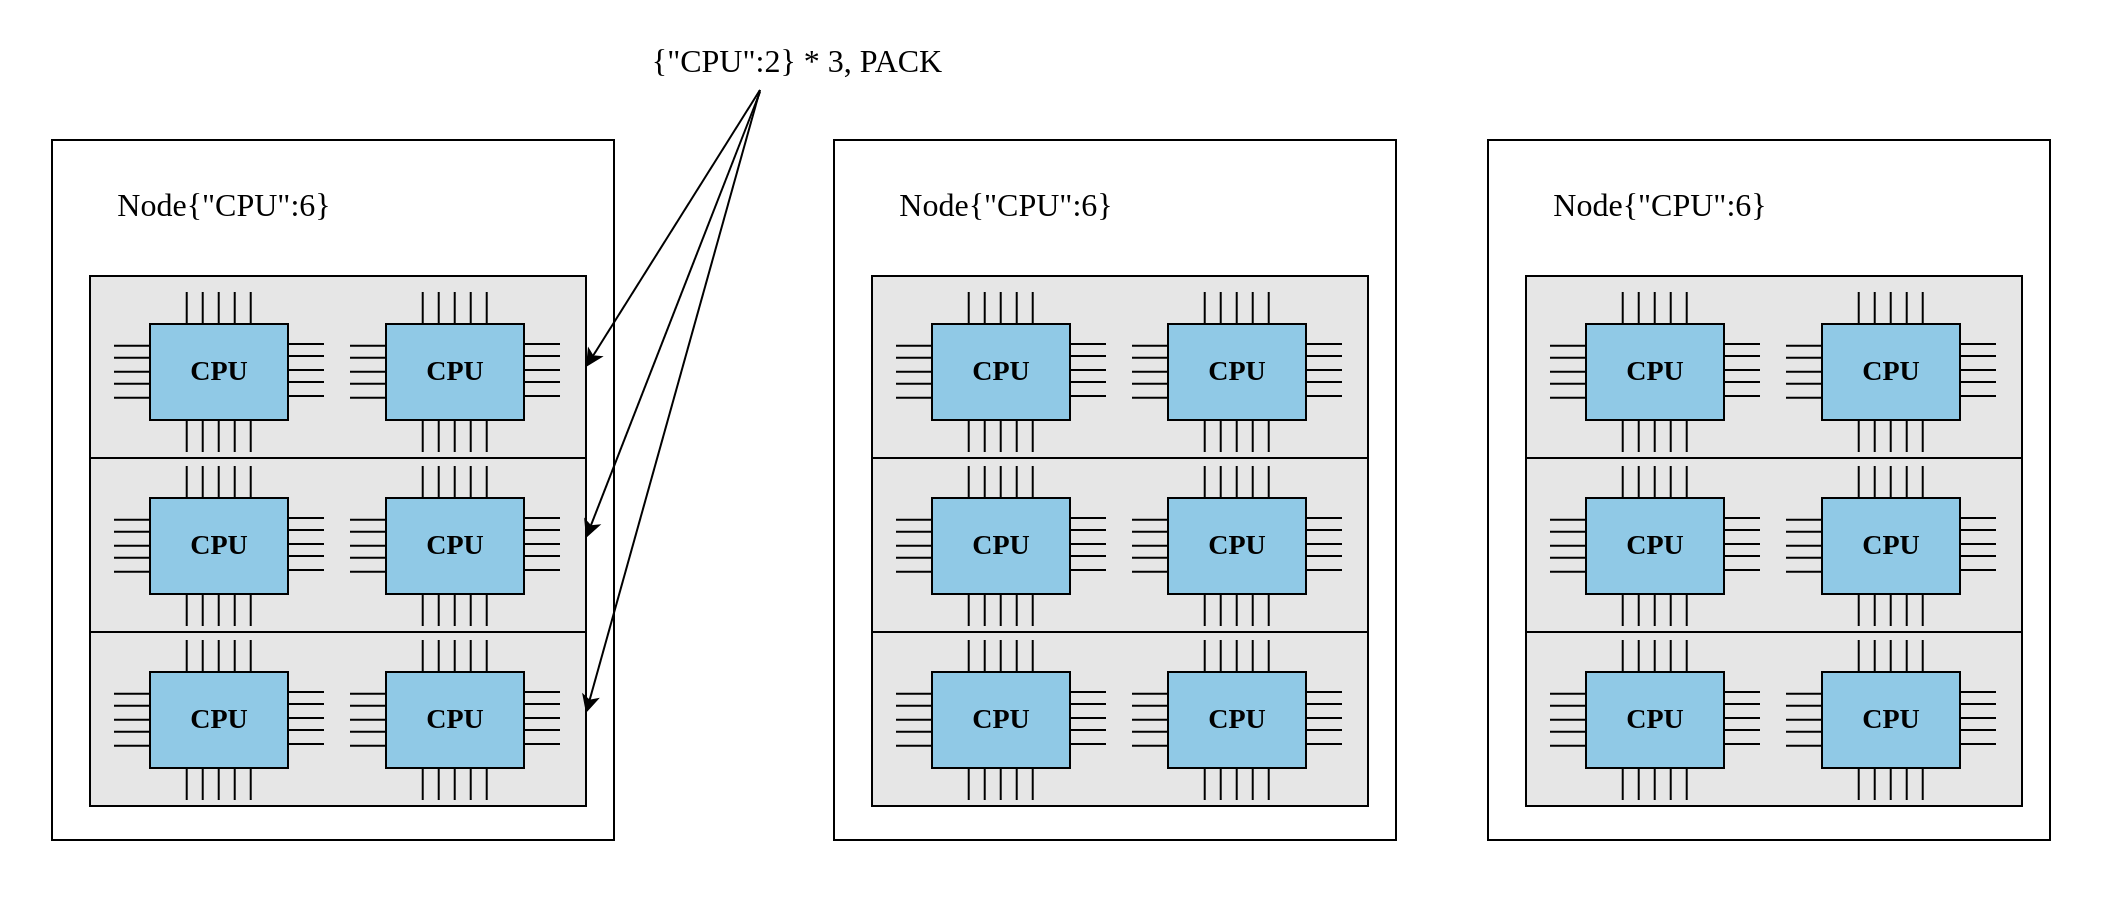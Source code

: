<mxfile version="24.1.0" type="device">
  <diagram name="第 1 页" id="9g8P3RWRX6Sg8x3JM8hz">
    <mxGraphModel dx="1418" dy="907" grid="0" gridSize="10" guides="1" tooltips="1" connect="1" arrows="1" fold="1" page="1" pageScale="1" pageWidth="827" pageHeight="1169" math="0" shadow="0">
      <root>
        <mxCell id="0" />
        <mxCell id="1" parent="0" />
        <mxCell id="YWq82JBdALTGHb2d7kdh-409" value="" style="rounded=0;whiteSpace=wrap;html=1;strokeColor=none;fillColor=none;" vertex="1" parent="1">
          <mxGeometry x="8" y="40" width="1058" height="455" as="geometry" />
        </mxCell>
        <mxCell id="YWq82JBdALTGHb2d7kdh-141" value="" style="rounded=0;whiteSpace=wrap;html=1;" vertex="1" parent="1">
          <mxGeometry x="34" y="110" width="281" height="350" as="geometry" />
        </mxCell>
        <mxCell id="YWq82JBdALTGHb2d7kdh-51" value="" style="rounded=0;whiteSpace=wrap;html=1;fillColor=#E6E6E6;" vertex="1" parent="1">
          <mxGeometry x="53" y="178" width="248" height="91" as="geometry" />
        </mxCell>
        <mxCell id="YWq82JBdALTGHb2d7kdh-1" value="&lt;b&gt;&lt;font style=&quot;font-size: 14px;&quot; face=&quot;Verdana&quot;&gt;CPU&lt;/font&gt;&lt;/b&gt;" style="rounded=0;whiteSpace=wrap;html=1;fillColor=#90C9E6;" vertex="1" parent="1">
          <mxGeometry x="83" y="202" width="69" height="48" as="geometry" />
        </mxCell>
        <mxCell id="YWq82JBdALTGHb2d7kdh-2" value="" style="endArrow=none;html=1;rounded=0;" edge="1" parent="1">
          <mxGeometry width="50" height="50" relative="1" as="geometry">
            <mxPoint x="152" y="212" as="sourcePoint" />
            <mxPoint x="170" y="212" as="targetPoint" />
          </mxGeometry>
        </mxCell>
        <mxCell id="YWq82JBdALTGHb2d7kdh-3" value="" style="endArrow=none;html=1;rounded=0;" edge="1" parent="1">
          <mxGeometry width="50" height="50" relative="1" as="geometry">
            <mxPoint x="152" y="218" as="sourcePoint" />
            <mxPoint x="170" y="218" as="targetPoint" />
          </mxGeometry>
        </mxCell>
        <mxCell id="YWq82JBdALTGHb2d7kdh-4" value="" style="endArrow=none;html=1;rounded=0;" edge="1" parent="1">
          <mxGeometry width="50" height="50" relative="1" as="geometry">
            <mxPoint x="152" y="225" as="sourcePoint" />
            <mxPoint x="170" y="225" as="targetPoint" />
          </mxGeometry>
        </mxCell>
        <mxCell id="YWq82JBdALTGHb2d7kdh-5" value="" style="endArrow=none;html=1;rounded=0;" edge="1" parent="1">
          <mxGeometry width="50" height="50" relative="1" as="geometry">
            <mxPoint x="152" y="231" as="sourcePoint" />
            <mxPoint x="170" y="231" as="targetPoint" />
          </mxGeometry>
        </mxCell>
        <mxCell id="YWq82JBdALTGHb2d7kdh-6" value="" style="endArrow=none;html=1;rounded=0;" edge="1" parent="1">
          <mxGeometry width="50" height="50" relative="1" as="geometry">
            <mxPoint x="152" y="238" as="sourcePoint" />
            <mxPoint x="170" y="238" as="targetPoint" />
          </mxGeometry>
        </mxCell>
        <mxCell id="YWq82JBdALTGHb2d7kdh-7" value="" style="endArrow=none;html=1;rounded=0;" edge="1" parent="1">
          <mxGeometry width="50" height="50" relative="1" as="geometry">
            <mxPoint x="65" y="212.83" as="sourcePoint" />
            <mxPoint x="83" y="212.83" as="targetPoint" />
          </mxGeometry>
        </mxCell>
        <mxCell id="YWq82JBdALTGHb2d7kdh-8" value="" style="endArrow=none;html=1;rounded=0;" edge="1" parent="1">
          <mxGeometry width="50" height="50" relative="1" as="geometry">
            <mxPoint x="65" y="218.83" as="sourcePoint" />
            <mxPoint x="83" y="218.83" as="targetPoint" />
          </mxGeometry>
        </mxCell>
        <mxCell id="YWq82JBdALTGHb2d7kdh-9" value="" style="endArrow=none;html=1;rounded=0;" edge="1" parent="1">
          <mxGeometry width="50" height="50" relative="1" as="geometry">
            <mxPoint x="65" y="225.83" as="sourcePoint" />
            <mxPoint x="83" y="225.83" as="targetPoint" />
          </mxGeometry>
        </mxCell>
        <mxCell id="YWq82JBdALTGHb2d7kdh-10" value="" style="endArrow=none;html=1;rounded=0;" edge="1" parent="1">
          <mxGeometry width="50" height="50" relative="1" as="geometry">
            <mxPoint x="65" y="231.83" as="sourcePoint" />
            <mxPoint x="83" y="231.83" as="targetPoint" />
          </mxGeometry>
        </mxCell>
        <mxCell id="YWq82JBdALTGHb2d7kdh-11" value="" style="endArrow=none;html=1;rounded=0;" edge="1" parent="1">
          <mxGeometry width="50" height="50" relative="1" as="geometry">
            <mxPoint x="65" y="238.83" as="sourcePoint" />
            <mxPoint x="83" y="238.83" as="targetPoint" />
          </mxGeometry>
        </mxCell>
        <mxCell id="YWq82JBdALTGHb2d7kdh-17" value="" style="endArrow=none;html=1;rounded=0;" edge="1" parent="1">
          <mxGeometry width="50" height="50" relative="1" as="geometry">
            <mxPoint x="133.36" y="266" as="sourcePoint" />
            <mxPoint x="133.36" y="250" as="targetPoint" />
          </mxGeometry>
        </mxCell>
        <mxCell id="YWq82JBdALTGHb2d7kdh-18" value="" style="endArrow=none;html=1;rounded=0;" edge="1" parent="1">
          <mxGeometry width="50" height="50" relative="1" as="geometry">
            <mxPoint x="125.36" y="266" as="sourcePoint" />
            <mxPoint x="125.36" y="250" as="targetPoint" />
          </mxGeometry>
        </mxCell>
        <mxCell id="YWq82JBdALTGHb2d7kdh-19" value="" style="endArrow=none;html=1;rounded=0;" edge="1" parent="1">
          <mxGeometry width="50" height="50" relative="1" as="geometry">
            <mxPoint x="117.36" y="266" as="sourcePoint" />
            <mxPoint x="117.36" y="250" as="targetPoint" />
          </mxGeometry>
        </mxCell>
        <mxCell id="YWq82JBdALTGHb2d7kdh-20" value="" style="endArrow=none;html=1;rounded=0;" edge="1" parent="1">
          <mxGeometry width="50" height="50" relative="1" as="geometry">
            <mxPoint x="109.36" y="266" as="sourcePoint" />
            <mxPoint x="109.36" y="250" as="targetPoint" />
          </mxGeometry>
        </mxCell>
        <mxCell id="YWq82JBdALTGHb2d7kdh-21" value="" style="endArrow=none;html=1;rounded=0;" edge="1" parent="1">
          <mxGeometry width="50" height="50" relative="1" as="geometry">
            <mxPoint x="101.36" y="266" as="sourcePoint" />
            <mxPoint x="101.36" y="250" as="targetPoint" />
          </mxGeometry>
        </mxCell>
        <mxCell id="YWq82JBdALTGHb2d7kdh-25" value="" style="endArrow=none;html=1;rounded=0;" edge="1" parent="1">
          <mxGeometry width="50" height="50" relative="1" as="geometry">
            <mxPoint x="133.36" y="202" as="sourcePoint" />
            <mxPoint x="133.36" y="186" as="targetPoint" />
          </mxGeometry>
        </mxCell>
        <mxCell id="YWq82JBdALTGHb2d7kdh-26" value="" style="endArrow=none;html=1;rounded=0;" edge="1" parent="1">
          <mxGeometry width="50" height="50" relative="1" as="geometry">
            <mxPoint x="125.36" y="202" as="sourcePoint" />
            <mxPoint x="125.36" y="186" as="targetPoint" />
          </mxGeometry>
        </mxCell>
        <mxCell id="YWq82JBdALTGHb2d7kdh-27" value="" style="endArrow=none;html=1;rounded=0;" edge="1" parent="1">
          <mxGeometry width="50" height="50" relative="1" as="geometry">
            <mxPoint x="117.36" y="202" as="sourcePoint" />
            <mxPoint x="117.36" y="186" as="targetPoint" />
          </mxGeometry>
        </mxCell>
        <mxCell id="YWq82JBdALTGHb2d7kdh-28" value="" style="endArrow=none;html=1;rounded=0;" edge="1" parent="1">
          <mxGeometry width="50" height="50" relative="1" as="geometry">
            <mxPoint x="109.36" y="202" as="sourcePoint" />
            <mxPoint x="109.36" y="186" as="targetPoint" />
          </mxGeometry>
        </mxCell>
        <mxCell id="YWq82JBdALTGHb2d7kdh-29" value="" style="endArrow=none;html=1;rounded=0;" edge="1" parent="1">
          <mxGeometry width="50" height="50" relative="1" as="geometry">
            <mxPoint x="101.36" y="202" as="sourcePoint" />
            <mxPoint x="101.36" y="186" as="targetPoint" />
          </mxGeometry>
        </mxCell>
        <mxCell id="YWq82JBdALTGHb2d7kdh-30" value="&lt;b&gt;&lt;font style=&quot;font-size: 14px;&quot; face=&quot;Verdana&quot;&gt;CPU&lt;/font&gt;&lt;/b&gt;" style="rounded=0;whiteSpace=wrap;html=1;fillColor=#90C9E6;" vertex="1" parent="1">
          <mxGeometry x="201" y="202" width="69" height="48" as="geometry" />
        </mxCell>
        <mxCell id="YWq82JBdALTGHb2d7kdh-31" value="" style="endArrow=none;html=1;rounded=0;" edge="1" parent="1">
          <mxGeometry width="50" height="50" relative="1" as="geometry">
            <mxPoint x="270" y="212" as="sourcePoint" />
            <mxPoint x="288" y="212" as="targetPoint" />
          </mxGeometry>
        </mxCell>
        <mxCell id="YWq82JBdALTGHb2d7kdh-32" value="" style="endArrow=none;html=1;rounded=0;" edge="1" parent="1">
          <mxGeometry width="50" height="50" relative="1" as="geometry">
            <mxPoint x="270" y="218" as="sourcePoint" />
            <mxPoint x="288" y="218" as="targetPoint" />
          </mxGeometry>
        </mxCell>
        <mxCell id="YWq82JBdALTGHb2d7kdh-33" value="" style="endArrow=none;html=1;rounded=0;" edge="1" parent="1">
          <mxGeometry width="50" height="50" relative="1" as="geometry">
            <mxPoint x="270" y="225" as="sourcePoint" />
            <mxPoint x="288" y="225" as="targetPoint" />
          </mxGeometry>
        </mxCell>
        <mxCell id="YWq82JBdALTGHb2d7kdh-34" value="" style="endArrow=none;html=1;rounded=0;" edge="1" parent="1">
          <mxGeometry width="50" height="50" relative="1" as="geometry">
            <mxPoint x="270" y="231" as="sourcePoint" />
            <mxPoint x="288" y="231" as="targetPoint" />
          </mxGeometry>
        </mxCell>
        <mxCell id="YWq82JBdALTGHb2d7kdh-35" value="" style="endArrow=none;html=1;rounded=0;" edge="1" parent="1">
          <mxGeometry width="50" height="50" relative="1" as="geometry">
            <mxPoint x="270" y="238" as="sourcePoint" />
            <mxPoint x="288" y="238" as="targetPoint" />
          </mxGeometry>
        </mxCell>
        <mxCell id="YWq82JBdALTGHb2d7kdh-36" value="" style="endArrow=none;html=1;rounded=0;" edge="1" parent="1">
          <mxGeometry width="50" height="50" relative="1" as="geometry">
            <mxPoint x="183" y="212.83" as="sourcePoint" />
            <mxPoint x="201" y="212.83" as="targetPoint" />
          </mxGeometry>
        </mxCell>
        <mxCell id="YWq82JBdALTGHb2d7kdh-37" value="" style="endArrow=none;html=1;rounded=0;" edge="1" parent="1">
          <mxGeometry width="50" height="50" relative="1" as="geometry">
            <mxPoint x="183" y="218.83" as="sourcePoint" />
            <mxPoint x="201" y="218.83" as="targetPoint" />
          </mxGeometry>
        </mxCell>
        <mxCell id="YWq82JBdALTGHb2d7kdh-38" value="" style="endArrow=none;html=1;rounded=0;" edge="1" parent="1">
          <mxGeometry width="50" height="50" relative="1" as="geometry">
            <mxPoint x="183" y="225.83" as="sourcePoint" />
            <mxPoint x="201" y="225.83" as="targetPoint" />
          </mxGeometry>
        </mxCell>
        <mxCell id="YWq82JBdALTGHb2d7kdh-39" value="" style="endArrow=none;html=1;rounded=0;" edge="1" parent="1">
          <mxGeometry width="50" height="50" relative="1" as="geometry">
            <mxPoint x="183" y="231.83" as="sourcePoint" />
            <mxPoint x="201" y="231.83" as="targetPoint" />
          </mxGeometry>
        </mxCell>
        <mxCell id="YWq82JBdALTGHb2d7kdh-40" value="" style="endArrow=none;html=1;rounded=0;" edge="1" parent="1">
          <mxGeometry width="50" height="50" relative="1" as="geometry">
            <mxPoint x="183" y="238.83" as="sourcePoint" />
            <mxPoint x="201" y="238.83" as="targetPoint" />
          </mxGeometry>
        </mxCell>
        <mxCell id="YWq82JBdALTGHb2d7kdh-41" value="" style="endArrow=none;html=1;rounded=0;" edge="1" parent="1">
          <mxGeometry width="50" height="50" relative="1" as="geometry">
            <mxPoint x="251.36" y="266" as="sourcePoint" />
            <mxPoint x="251.36" y="250" as="targetPoint" />
          </mxGeometry>
        </mxCell>
        <mxCell id="YWq82JBdALTGHb2d7kdh-42" value="" style="endArrow=none;html=1;rounded=0;" edge="1" parent="1">
          <mxGeometry width="50" height="50" relative="1" as="geometry">
            <mxPoint x="243.36" y="266" as="sourcePoint" />
            <mxPoint x="243.36" y="250" as="targetPoint" />
          </mxGeometry>
        </mxCell>
        <mxCell id="YWq82JBdALTGHb2d7kdh-43" value="" style="endArrow=none;html=1;rounded=0;" edge="1" parent="1">
          <mxGeometry width="50" height="50" relative="1" as="geometry">
            <mxPoint x="235.36" y="266" as="sourcePoint" />
            <mxPoint x="235.36" y="250" as="targetPoint" />
          </mxGeometry>
        </mxCell>
        <mxCell id="YWq82JBdALTGHb2d7kdh-44" value="" style="endArrow=none;html=1;rounded=0;" edge="1" parent="1">
          <mxGeometry width="50" height="50" relative="1" as="geometry">
            <mxPoint x="227.36" y="266" as="sourcePoint" />
            <mxPoint x="227.36" y="250" as="targetPoint" />
          </mxGeometry>
        </mxCell>
        <mxCell id="YWq82JBdALTGHb2d7kdh-45" value="" style="endArrow=none;html=1;rounded=0;" edge="1" parent="1">
          <mxGeometry width="50" height="50" relative="1" as="geometry">
            <mxPoint x="219.36" y="266" as="sourcePoint" />
            <mxPoint x="219.36" y="250" as="targetPoint" />
          </mxGeometry>
        </mxCell>
        <mxCell id="YWq82JBdALTGHb2d7kdh-46" value="" style="endArrow=none;html=1;rounded=0;" edge="1" parent="1">
          <mxGeometry width="50" height="50" relative="1" as="geometry">
            <mxPoint x="251.36" y="202" as="sourcePoint" />
            <mxPoint x="251.36" y="186" as="targetPoint" />
          </mxGeometry>
        </mxCell>
        <mxCell id="YWq82JBdALTGHb2d7kdh-47" value="" style="endArrow=none;html=1;rounded=0;" edge="1" parent="1">
          <mxGeometry width="50" height="50" relative="1" as="geometry">
            <mxPoint x="243.36" y="202" as="sourcePoint" />
            <mxPoint x="243.36" y="186" as="targetPoint" />
          </mxGeometry>
        </mxCell>
        <mxCell id="YWq82JBdALTGHb2d7kdh-48" value="" style="endArrow=none;html=1;rounded=0;" edge="1" parent="1">
          <mxGeometry width="50" height="50" relative="1" as="geometry">
            <mxPoint x="235.36" y="202" as="sourcePoint" />
            <mxPoint x="235.36" y="186" as="targetPoint" />
          </mxGeometry>
        </mxCell>
        <mxCell id="YWq82JBdALTGHb2d7kdh-49" value="" style="endArrow=none;html=1;rounded=0;" edge="1" parent="1">
          <mxGeometry width="50" height="50" relative="1" as="geometry">
            <mxPoint x="227.36" y="202" as="sourcePoint" />
            <mxPoint x="227.36" y="186" as="targetPoint" />
          </mxGeometry>
        </mxCell>
        <mxCell id="YWq82JBdALTGHb2d7kdh-50" value="" style="endArrow=none;html=1;rounded=0;" edge="1" parent="1">
          <mxGeometry width="50" height="50" relative="1" as="geometry">
            <mxPoint x="219.36" y="202" as="sourcePoint" />
            <mxPoint x="219.36" y="186" as="targetPoint" />
          </mxGeometry>
        </mxCell>
        <mxCell id="YWq82JBdALTGHb2d7kdh-55" value="" style="rounded=0;whiteSpace=wrap;html=1;fillColor=#E6E6E6;" vertex="1" parent="1">
          <mxGeometry x="53" y="269" width="248" height="87" as="geometry" />
        </mxCell>
        <mxCell id="YWq82JBdALTGHb2d7kdh-56" value="&lt;b&gt;&lt;font style=&quot;font-size: 14px;&quot; face=&quot;Verdana&quot;&gt;CPU&lt;/font&gt;&lt;/b&gt;" style="rounded=0;whiteSpace=wrap;html=1;fillColor=#90C9E6;" vertex="1" parent="1">
          <mxGeometry x="83" y="289" width="69" height="48" as="geometry" />
        </mxCell>
        <mxCell id="YWq82JBdALTGHb2d7kdh-57" value="" style="endArrow=none;html=1;rounded=0;" edge="1" parent="1">
          <mxGeometry width="50" height="50" relative="1" as="geometry">
            <mxPoint x="152" y="299" as="sourcePoint" />
            <mxPoint x="170" y="299" as="targetPoint" />
          </mxGeometry>
        </mxCell>
        <mxCell id="YWq82JBdALTGHb2d7kdh-58" value="" style="endArrow=none;html=1;rounded=0;" edge="1" parent="1">
          <mxGeometry width="50" height="50" relative="1" as="geometry">
            <mxPoint x="152" y="305" as="sourcePoint" />
            <mxPoint x="170" y="305" as="targetPoint" />
          </mxGeometry>
        </mxCell>
        <mxCell id="YWq82JBdALTGHb2d7kdh-59" value="" style="endArrow=none;html=1;rounded=0;" edge="1" parent="1">
          <mxGeometry width="50" height="50" relative="1" as="geometry">
            <mxPoint x="152" y="312" as="sourcePoint" />
            <mxPoint x="170" y="312" as="targetPoint" />
          </mxGeometry>
        </mxCell>
        <mxCell id="YWq82JBdALTGHb2d7kdh-60" value="" style="endArrow=none;html=1;rounded=0;" edge="1" parent="1">
          <mxGeometry width="50" height="50" relative="1" as="geometry">
            <mxPoint x="152" y="318" as="sourcePoint" />
            <mxPoint x="170" y="318" as="targetPoint" />
          </mxGeometry>
        </mxCell>
        <mxCell id="YWq82JBdALTGHb2d7kdh-61" value="" style="endArrow=none;html=1;rounded=0;" edge="1" parent="1">
          <mxGeometry width="50" height="50" relative="1" as="geometry">
            <mxPoint x="152" y="325" as="sourcePoint" />
            <mxPoint x="170" y="325" as="targetPoint" />
          </mxGeometry>
        </mxCell>
        <mxCell id="YWq82JBdALTGHb2d7kdh-62" value="" style="endArrow=none;html=1;rounded=0;" edge="1" parent="1">
          <mxGeometry width="50" height="50" relative="1" as="geometry">
            <mxPoint x="65" y="299.83" as="sourcePoint" />
            <mxPoint x="83" y="299.83" as="targetPoint" />
          </mxGeometry>
        </mxCell>
        <mxCell id="YWq82JBdALTGHb2d7kdh-63" value="" style="endArrow=none;html=1;rounded=0;" edge="1" parent="1">
          <mxGeometry width="50" height="50" relative="1" as="geometry">
            <mxPoint x="65" y="305.83" as="sourcePoint" />
            <mxPoint x="83" y="305.83" as="targetPoint" />
          </mxGeometry>
        </mxCell>
        <mxCell id="YWq82JBdALTGHb2d7kdh-64" value="" style="endArrow=none;html=1;rounded=0;" edge="1" parent="1">
          <mxGeometry width="50" height="50" relative="1" as="geometry">
            <mxPoint x="65" y="312.83" as="sourcePoint" />
            <mxPoint x="83" y="312.83" as="targetPoint" />
          </mxGeometry>
        </mxCell>
        <mxCell id="YWq82JBdALTGHb2d7kdh-65" value="" style="endArrow=none;html=1;rounded=0;" edge="1" parent="1">
          <mxGeometry width="50" height="50" relative="1" as="geometry">
            <mxPoint x="65" y="318.83" as="sourcePoint" />
            <mxPoint x="83" y="318.83" as="targetPoint" />
          </mxGeometry>
        </mxCell>
        <mxCell id="YWq82JBdALTGHb2d7kdh-66" value="" style="endArrow=none;html=1;rounded=0;" edge="1" parent="1">
          <mxGeometry width="50" height="50" relative="1" as="geometry">
            <mxPoint x="65" y="325.83" as="sourcePoint" />
            <mxPoint x="83" y="325.83" as="targetPoint" />
          </mxGeometry>
        </mxCell>
        <mxCell id="YWq82JBdALTGHb2d7kdh-67" value="" style="endArrow=none;html=1;rounded=0;" edge="1" parent="1">
          <mxGeometry width="50" height="50" relative="1" as="geometry">
            <mxPoint x="133.36" y="353" as="sourcePoint" />
            <mxPoint x="133.36" y="337" as="targetPoint" />
          </mxGeometry>
        </mxCell>
        <mxCell id="YWq82JBdALTGHb2d7kdh-68" value="" style="endArrow=none;html=1;rounded=0;" edge="1" parent="1">
          <mxGeometry width="50" height="50" relative="1" as="geometry">
            <mxPoint x="125.36" y="353" as="sourcePoint" />
            <mxPoint x="125.36" y="337" as="targetPoint" />
          </mxGeometry>
        </mxCell>
        <mxCell id="YWq82JBdALTGHb2d7kdh-69" value="" style="endArrow=none;html=1;rounded=0;" edge="1" parent="1">
          <mxGeometry width="50" height="50" relative="1" as="geometry">
            <mxPoint x="117.36" y="353" as="sourcePoint" />
            <mxPoint x="117.36" y="337" as="targetPoint" />
          </mxGeometry>
        </mxCell>
        <mxCell id="YWq82JBdALTGHb2d7kdh-70" value="" style="endArrow=none;html=1;rounded=0;" edge="1" parent="1">
          <mxGeometry width="50" height="50" relative="1" as="geometry">
            <mxPoint x="109.36" y="353" as="sourcePoint" />
            <mxPoint x="109.36" y="337" as="targetPoint" />
          </mxGeometry>
        </mxCell>
        <mxCell id="YWq82JBdALTGHb2d7kdh-71" value="" style="endArrow=none;html=1;rounded=0;" edge="1" parent="1">
          <mxGeometry width="50" height="50" relative="1" as="geometry">
            <mxPoint x="101.36" y="353" as="sourcePoint" />
            <mxPoint x="101.36" y="337" as="targetPoint" />
          </mxGeometry>
        </mxCell>
        <mxCell id="YWq82JBdALTGHb2d7kdh-72" value="" style="endArrow=none;html=1;rounded=0;" edge="1" parent="1">
          <mxGeometry width="50" height="50" relative="1" as="geometry">
            <mxPoint x="133.36" y="289" as="sourcePoint" />
            <mxPoint x="133.36" y="273" as="targetPoint" />
          </mxGeometry>
        </mxCell>
        <mxCell id="YWq82JBdALTGHb2d7kdh-73" value="" style="endArrow=none;html=1;rounded=0;" edge="1" parent="1">
          <mxGeometry width="50" height="50" relative="1" as="geometry">
            <mxPoint x="125.36" y="289" as="sourcePoint" />
            <mxPoint x="125.36" y="273" as="targetPoint" />
          </mxGeometry>
        </mxCell>
        <mxCell id="YWq82JBdALTGHb2d7kdh-74" value="" style="endArrow=none;html=1;rounded=0;" edge="1" parent="1">
          <mxGeometry width="50" height="50" relative="1" as="geometry">
            <mxPoint x="117.36" y="289" as="sourcePoint" />
            <mxPoint x="117.36" y="273" as="targetPoint" />
          </mxGeometry>
        </mxCell>
        <mxCell id="YWq82JBdALTGHb2d7kdh-75" value="" style="endArrow=none;html=1;rounded=0;" edge="1" parent="1">
          <mxGeometry width="50" height="50" relative="1" as="geometry">
            <mxPoint x="109.36" y="289" as="sourcePoint" />
            <mxPoint x="109.36" y="273" as="targetPoint" />
          </mxGeometry>
        </mxCell>
        <mxCell id="YWq82JBdALTGHb2d7kdh-76" value="" style="endArrow=none;html=1;rounded=0;" edge="1" parent="1">
          <mxGeometry width="50" height="50" relative="1" as="geometry">
            <mxPoint x="101.36" y="289" as="sourcePoint" />
            <mxPoint x="101.36" y="273" as="targetPoint" />
          </mxGeometry>
        </mxCell>
        <mxCell id="YWq82JBdALTGHb2d7kdh-77" value="&lt;b&gt;&lt;font style=&quot;font-size: 14px;&quot; face=&quot;Verdana&quot;&gt;CPU&lt;/font&gt;&lt;/b&gt;" style="rounded=0;whiteSpace=wrap;html=1;fillColor=#90C9E6;" vertex="1" parent="1">
          <mxGeometry x="201" y="289" width="69" height="48" as="geometry" />
        </mxCell>
        <mxCell id="YWq82JBdALTGHb2d7kdh-78" value="" style="endArrow=none;html=1;rounded=0;" edge="1" parent="1">
          <mxGeometry width="50" height="50" relative="1" as="geometry">
            <mxPoint x="270" y="299" as="sourcePoint" />
            <mxPoint x="288" y="299" as="targetPoint" />
          </mxGeometry>
        </mxCell>
        <mxCell id="YWq82JBdALTGHb2d7kdh-79" value="" style="endArrow=none;html=1;rounded=0;" edge="1" parent="1">
          <mxGeometry width="50" height="50" relative="1" as="geometry">
            <mxPoint x="270" y="305" as="sourcePoint" />
            <mxPoint x="288" y="305" as="targetPoint" />
          </mxGeometry>
        </mxCell>
        <mxCell id="YWq82JBdALTGHb2d7kdh-80" value="" style="endArrow=none;html=1;rounded=0;" edge="1" parent="1">
          <mxGeometry width="50" height="50" relative="1" as="geometry">
            <mxPoint x="270" y="312" as="sourcePoint" />
            <mxPoint x="288" y="312" as="targetPoint" />
          </mxGeometry>
        </mxCell>
        <mxCell id="YWq82JBdALTGHb2d7kdh-81" value="" style="endArrow=none;html=1;rounded=0;" edge="1" parent="1">
          <mxGeometry width="50" height="50" relative="1" as="geometry">
            <mxPoint x="270" y="318" as="sourcePoint" />
            <mxPoint x="288" y="318" as="targetPoint" />
          </mxGeometry>
        </mxCell>
        <mxCell id="YWq82JBdALTGHb2d7kdh-82" value="" style="endArrow=none;html=1;rounded=0;" edge="1" parent="1">
          <mxGeometry width="50" height="50" relative="1" as="geometry">
            <mxPoint x="270" y="325" as="sourcePoint" />
            <mxPoint x="288" y="325" as="targetPoint" />
          </mxGeometry>
        </mxCell>
        <mxCell id="YWq82JBdALTGHb2d7kdh-83" value="" style="endArrow=none;html=1;rounded=0;" edge="1" parent="1">
          <mxGeometry width="50" height="50" relative="1" as="geometry">
            <mxPoint x="183" y="299.83" as="sourcePoint" />
            <mxPoint x="201" y="299.83" as="targetPoint" />
          </mxGeometry>
        </mxCell>
        <mxCell id="YWq82JBdALTGHb2d7kdh-84" value="" style="endArrow=none;html=1;rounded=0;" edge="1" parent="1">
          <mxGeometry width="50" height="50" relative="1" as="geometry">
            <mxPoint x="183" y="305.83" as="sourcePoint" />
            <mxPoint x="201" y="305.83" as="targetPoint" />
          </mxGeometry>
        </mxCell>
        <mxCell id="YWq82JBdALTGHb2d7kdh-85" value="" style="endArrow=none;html=1;rounded=0;" edge="1" parent="1">
          <mxGeometry width="50" height="50" relative="1" as="geometry">
            <mxPoint x="183" y="312.83" as="sourcePoint" />
            <mxPoint x="201" y="312.83" as="targetPoint" />
          </mxGeometry>
        </mxCell>
        <mxCell id="YWq82JBdALTGHb2d7kdh-86" value="" style="endArrow=none;html=1;rounded=0;" edge="1" parent="1">
          <mxGeometry width="50" height="50" relative="1" as="geometry">
            <mxPoint x="183" y="318.83" as="sourcePoint" />
            <mxPoint x="201" y="318.83" as="targetPoint" />
          </mxGeometry>
        </mxCell>
        <mxCell id="YWq82JBdALTGHb2d7kdh-87" value="" style="endArrow=none;html=1;rounded=0;" edge="1" parent="1">
          <mxGeometry width="50" height="50" relative="1" as="geometry">
            <mxPoint x="183" y="325.83" as="sourcePoint" />
            <mxPoint x="201" y="325.83" as="targetPoint" />
          </mxGeometry>
        </mxCell>
        <mxCell id="YWq82JBdALTGHb2d7kdh-88" value="" style="endArrow=none;html=1;rounded=0;" edge="1" parent="1">
          <mxGeometry width="50" height="50" relative="1" as="geometry">
            <mxPoint x="251.36" y="353" as="sourcePoint" />
            <mxPoint x="251.36" y="337" as="targetPoint" />
          </mxGeometry>
        </mxCell>
        <mxCell id="YWq82JBdALTGHb2d7kdh-89" value="" style="endArrow=none;html=1;rounded=0;" edge="1" parent="1">
          <mxGeometry width="50" height="50" relative="1" as="geometry">
            <mxPoint x="243.36" y="353" as="sourcePoint" />
            <mxPoint x="243.36" y="337" as="targetPoint" />
          </mxGeometry>
        </mxCell>
        <mxCell id="YWq82JBdALTGHb2d7kdh-90" value="" style="endArrow=none;html=1;rounded=0;" edge="1" parent="1">
          <mxGeometry width="50" height="50" relative="1" as="geometry">
            <mxPoint x="235.36" y="353" as="sourcePoint" />
            <mxPoint x="235.36" y="337" as="targetPoint" />
          </mxGeometry>
        </mxCell>
        <mxCell id="YWq82JBdALTGHb2d7kdh-91" value="" style="endArrow=none;html=1;rounded=0;" edge="1" parent="1">
          <mxGeometry width="50" height="50" relative="1" as="geometry">
            <mxPoint x="227.36" y="353" as="sourcePoint" />
            <mxPoint x="227.36" y="337" as="targetPoint" />
          </mxGeometry>
        </mxCell>
        <mxCell id="YWq82JBdALTGHb2d7kdh-92" value="" style="endArrow=none;html=1;rounded=0;" edge="1" parent="1">
          <mxGeometry width="50" height="50" relative="1" as="geometry">
            <mxPoint x="219.36" y="353" as="sourcePoint" />
            <mxPoint x="219.36" y="337" as="targetPoint" />
          </mxGeometry>
        </mxCell>
        <mxCell id="YWq82JBdALTGHb2d7kdh-93" value="" style="endArrow=none;html=1;rounded=0;" edge="1" parent="1">
          <mxGeometry width="50" height="50" relative="1" as="geometry">
            <mxPoint x="251.36" y="289" as="sourcePoint" />
            <mxPoint x="251.36" y="273" as="targetPoint" />
          </mxGeometry>
        </mxCell>
        <mxCell id="YWq82JBdALTGHb2d7kdh-94" value="" style="endArrow=none;html=1;rounded=0;" edge="1" parent="1">
          <mxGeometry width="50" height="50" relative="1" as="geometry">
            <mxPoint x="243.36" y="289" as="sourcePoint" />
            <mxPoint x="243.36" y="273" as="targetPoint" />
          </mxGeometry>
        </mxCell>
        <mxCell id="YWq82JBdALTGHb2d7kdh-95" value="" style="endArrow=none;html=1;rounded=0;" edge="1" parent="1">
          <mxGeometry width="50" height="50" relative="1" as="geometry">
            <mxPoint x="235.36" y="289" as="sourcePoint" />
            <mxPoint x="235.36" y="273" as="targetPoint" />
          </mxGeometry>
        </mxCell>
        <mxCell id="YWq82JBdALTGHb2d7kdh-96" value="" style="endArrow=none;html=1;rounded=0;" edge="1" parent="1">
          <mxGeometry width="50" height="50" relative="1" as="geometry">
            <mxPoint x="227.36" y="289" as="sourcePoint" />
            <mxPoint x="227.36" y="273" as="targetPoint" />
          </mxGeometry>
        </mxCell>
        <mxCell id="YWq82JBdALTGHb2d7kdh-97" value="" style="endArrow=none;html=1;rounded=0;" edge="1" parent="1">
          <mxGeometry width="50" height="50" relative="1" as="geometry">
            <mxPoint x="219.36" y="289" as="sourcePoint" />
            <mxPoint x="219.36" y="273" as="targetPoint" />
          </mxGeometry>
        </mxCell>
        <mxCell id="YWq82JBdALTGHb2d7kdh-98" value="" style="rounded=0;whiteSpace=wrap;html=1;fillColor=#E6E6E6;" vertex="1" parent="1">
          <mxGeometry x="53" y="356" width="248" height="87" as="geometry" />
        </mxCell>
        <mxCell id="YWq82JBdALTGHb2d7kdh-99" value="&lt;b&gt;&lt;font style=&quot;font-size: 14px;&quot; face=&quot;Verdana&quot;&gt;CPU&lt;/font&gt;&lt;/b&gt;" style="rounded=0;whiteSpace=wrap;html=1;fillColor=#90C9E6;" vertex="1" parent="1">
          <mxGeometry x="83" y="376" width="69" height="48" as="geometry" />
        </mxCell>
        <mxCell id="YWq82JBdALTGHb2d7kdh-100" value="" style="endArrow=none;html=1;rounded=0;" edge="1" parent="1">
          <mxGeometry width="50" height="50" relative="1" as="geometry">
            <mxPoint x="152" y="386" as="sourcePoint" />
            <mxPoint x="170" y="386" as="targetPoint" />
          </mxGeometry>
        </mxCell>
        <mxCell id="YWq82JBdALTGHb2d7kdh-101" value="" style="endArrow=none;html=1;rounded=0;" edge="1" parent="1">
          <mxGeometry width="50" height="50" relative="1" as="geometry">
            <mxPoint x="152" y="392" as="sourcePoint" />
            <mxPoint x="170" y="392" as="targetPoint" />
          </mxGeometry>
        </mxCell>
        <mxCell id="YWq82JBdALTGHb2d7kdh-102" value="" style="endArrow=none;html=1;rounded=0;" edge="1" parent="1">
          <mxGeometry width="50" height="50" relative="1" as="geometry">
            <mxPoint x="152" y="399" as="sourcePoint" />
            <mxPoint x="170" y="399" as="targetPoint" />
          </mxGeometry>
        </mxCell>
        <mxCell id="YWq82JBdALTGHb2d7kdh-103" value="" style="endArrow=none;html=1;rounded=0;" edge="1" parent="1">
          <mxGeometry width="50" height="50" relative="1" as="geometry">
            <mxPoint x="152" y="405" as="sourcePoint" />
            <mxPoint x="170" y="405" as="targetPoint" />
          </mxGeometry>
        </mxCell>
        <mxCell id="YWq82JBdALTGHb2d7kdh-104" value="" style="endArrow=none;html=1;rounded=0;" edge="1" parent="1">
          <mxGeometry width="50" height="50" relative="1" as="geometry">
            <mxPoint x="152" y="412" as="sourcePoint" />
            <mxPoint x="170" y="412" as="targetPoint" />
          </mxGeometry>
        </mxCell>
        <mxCell id="YWq82JBdALTGHb2d7kdh-105" value="" style="endArrow=none;html=1;rounded=0;" edge="1" parent="1">
          <mxGeometry width="50" height="50" relative="1" as="geometry">
            <mxPoint x="65" y="386.83" as="sourcePoint" />
            <mxPoint x="83" y="386.83" as="targetPoint" />
          </mxGeometry>
        </mxCell>
        <mxCell id="YWq82JBdALTGHb2d7kdh-106" value="" style="endArrow=none;html=1;rounded=0;" edge="1" parent="1">
          <mxGeometry width="50" height="50" relative="1" as="geometry">
            <mxPoint x="65" y="392.83" as="sourcePoint" />
            <mxPoint x="83" y="392.83" as="targetPoint" />
          </mxGeometry>
        </mxCell>
        <mxCell id="YWq82JBdALTGHb2d7kdh-107" value="" style="endArrow=none;html=1;rounded=0;" edge="1" parent="1">
          <mxGeometry width="50" height="50" relative="1" as="geometry">
            <mxPoint x="65" y="399.83" as="sourcePoint" />
            <mxPoint x="83" y="399.83" as="targetPoint" />
          </mxGeometry>
        </mxCell>
        <mxCell id="YWq82JBdALTGHb2d7kdh-108" value="" style="endArrow=none;html=1;rounded=0;" edge="1" parent="1">
          <mxGeometry width="50" height="50" relative="1" as="geometry">
            <mxPoint x="65" y="405.83" as="sourcePoint" />
            <mxPoint x="83" y="405.83" as="targetPoint" />
          </mxGeometry>
        </mxCell>
        <mxCell id="YWq82JBdALTGHb2d7kdh-109" value="" style="endArrow=none;html=1;rounded=0;" edge="1" parent="1">
          <mxGeometry width="50" height="50" relative="1" as="geometry">
            <mxPoint x="65" y="412.83" as="sourcePoint" />
            <mxPoint x="83" y="412.83" as="targetPoint" />
          </mxGeometry>
        </mxCell>
        <mxCell id="YWq82JBdALTGHb2d7kdh-110" value="" style="endArrow=none;html=1;rounded=0;" edge="1" parent="1">
          <mxGeometry width="50" height="50" relative="1" as="geometry">
            <mxPoint x="133.36" y="440" as="sourcePoint" />
            <mxPoint x="133.36" y="424" as="targetPoint" />
          </mxGeometry>
        </mxCell>
        <mxCell id="YWq82JBdALTGHb2d7kdh-111" value="" style="endArrow=none;html=1;rounded=0;" edge="1" parent="1">
          <mxGeometry width="50" height="50" relative="1" as="geometry">
            <mxPoint x="125.36" y="440" as="sourcePoint" />
            <mxPoint x="125.36" y="424" as="targetPoint" />
          </mxGeometry>
        </mxCell>
        <mxCell id="YWq82JBdALTGHb2d7kdh-112" value="" style="endArrow=none;html=1;rounded=0;" edge="1" parent="1">
          <mxGeometry width="50" height="50" relative="1" as="geometry">
            <mxPoint x="117.36" y="440" as="sourcePoint" />
            <mxPoint x="117.36" y="424" as="targetPoint" />
          </mxGeometry>
        </mxCell>
        <mxCell id="YWq82JBdALTGHb2d7kdh-113" value="" style="endArrow=none;html=1;rounded=0;" edge="1" parent="1">
          <mxGeometry width="50" height="50" relative="1" as="geometry">
            <mxPoint x="109.36" y="440" as="sourcePoint" />
            <mxPoint x="109.36" y="424" as="targetPoint" />
          </mxGeometry>
        </mxCell>
        <mxCell id="YWq82JBdALTGHb2d7kdh-114" value="" style="endArrow=none;html=1;rounded=0;" edge="1" parent="1">
          <mxGeometry width="50" height="50" relative="1" as="geometry">
            <mxPoint x="101.36" y="440" as="sourcePoint" />
            <mxPoint x="101.36" y="424" as="targetPoint" />
          </mxGeometry>
        </mxCell>
        <mxCell id="YWq82JBdALTGHb2d7kdh-115" value="" style="endArrow=none;html=1;rounded=0;" edge="1" parent="1">
          <mxGeometry width="50" height="50" relative="1" as="geometry">
            <mxPoint x="133.36" y="376" as="sourcePoint" />
            <mxPoint x="133.36" y="360" as="targetPoint" />
          </mxGeometry>
        </mxCell>
        <mxCell id="YWq82JBdALTGHb2d7kdh-116" value="" style="endArrow=none;html=1;rounded=0;" edge="1" parent="1">
          <mxGeometry width="50" height="50" relative="1" as="geometry">
            <mxPoint x="125.36" y="376" as="sourcePoint" />
            <mxPoint x="125.36" y="360" as="targetPoint" />
          </mxGeometry>
        </mxCell>
        <mxCell id="YWq82JBdALTGHb2d7kdh-117" value="" style="endArrow=none;html=1;rounded=0;" edge="1" parent="1">
          <mxGeometry width="50" height="50" relative="1" as="geometry">
            <mxPoint x="117.36" y="376" as="sourcePoint" />
            <mxPoint x="117.36" y="360" as="targetPoint" />
          </mxGeometry>
        </mxCell>
        <mxCell id="YWq82JBdALTGHb2d7kdh-118" value="" style="endArrow=none;html=1;rounded=0;" edge="1" parent="1">
          <mxGeometry width="50" height="50" relative="1" as="geometry">
            <mxPoint x="109.36" y="376" as="sourcePoint" />
            <mxPoint x="109.36" y="360" as="targetPoint" />
          </mxGeometry>
        </mxCell>
        <mxCell id="YWq82JBdALTGHb2d7kdh-119" value="" style="endArrow=none;html=1;rounded=0;" edge="1" parent="1">
          <mxGeometry width="50" height="50" relative="1" as="geometry">
            <mxPoint x="101.36" y="376" as="sourcePoint" />
            <mxPoint x="101.36" y="360" as="targetPoint" />
          </mxGeometry>
        </mxCell>
        <mxCell id="YWq82JBdALTGHb2d7kdh-120" value="&lt;b&gt;&lt;font style=&quot;font-size: 14px;&quot; face=&quot;Verdana&quot;&gt;CPU&lt;/font&gt;&lt;/b&gt;" style="rounded=0;whiteSpace=wrap;html=1;fillColor=#90C9E6;" vertex="1" parent="1">
          <mxGeometry x="201" y="376" width="69" height="48" as="geometry" />
        </mxCell>
        <mxCell id="YWq82JBdALTGHb2d7kdh-121" value="" style="endArrow=none;html=1;rounded=0;" edge="1" parent="1">
          <mxGeometry width="50" height="50" relative="1" as="geometry">
            <mxPoint x="270" y="386" as="sourcePoint" />
            <mxPoint x="288" y="386" as="targetPoint" />
          </mxGeometry>
        </mxCell>
        <mxCell id="YWq82JBdALTGHb2d7kdh-122" value="" style="endArrow=none;html=1;rounded=0;" edge="1" parent="1">
          <mxGeometry width="50" height="50" relative="1" as="geometry">
            <mxPoint x="270" y="392" as="sourcePoint" />
            <mxPoint x="288" y="392" as="targetPoint" />
          </mxGeometry>
        </mxCell>
        <mxCell id="YWq82JBdALTGHb2d7kdh-123" value="" style="endArrow=none;html=1;rounded=0;" edge="1" parent="1">
          <mxGeometry width="50" height="50" relative="1" as="geometry">
            <mxPoint x="270" y="399" as="sourcePoint" />
            <mxPoint x="288" y="399" as="targetPoint" />
          </mxGeometry>
        </mxCell>
        <mxCell id="YWq82JBdALTGHb2d7kdh-124" value="" style="endArrow=none;html=1;rounded=0;" edge="1" parent="1">
          <mxGeometry width="50" height="50" relative="1" as="geometry">
            <mxPoint x="270" y="405" as="sourcePoint" />
            <mxPoint x="288" y="405" as="targetPoint" />
          </mxGeometry>
        </mxCell>
        <mxCell id="YWq82JBdALTGHb2d7kdh-125" value="" style="endArrow=none;html=1;rounded=0;" edge="1" parent="1">
          <mxGeometry width="50" height="50" relative="1" as="geometry">
            <mxPoint x="270" y="412" as="sourcePoint" />
            <mxPoint x="288" y="412" as="targetPoint" />
          </mxGeometry>
        </mxCell>
        <mxCell id="YWq82JBdALTGHb2d7kdh-126" value="" style="endArrow=none;html=1;rounded=0;" edge="1" parent="1">
          <mxGeometry width="50" height="50" relative="1" as="geometry">
            <mxPoint x="183" y="386.83" as="sourcePoint" />
            <mxPoint x="201" y="386.83" as="targetPoint" />
          </mxGeometry>
        </mxCell>
        <mxCell id="YWq82JBdALTGHb2d7kdh-127" value="" style="endArrow=none;html=1;rounded=0;" edge="1" parent="1">
          <mxGeometry width="50" height="50" relative="1" as="geometry">
            <mxPoint x="183" y="392.83" as="sourcePoint" />
            <mxPoint x="201" y="392.83" as="targetPoint" />
          </mxGeometry>
        </mxCell>
        <mxCell id="YWq82JBdALTGHb2d7kdh-128" value="" style="endArrow=none;html=1;rounded=0;" edge="1" parent="1">
          <mxGeometry width="50" height="50" relative="1" as="geometry">
            <mxPoint x="183" y="399.83" as="sourcePoint" />
            <mxPoint x="201" y="399.83" as="targetPoint" />
          </mxGeometry>
        </mxCell>
        <mxCell id="YWq82JBdALTGHb2d7kdh-129" value="" style="endArrow=none;html=1;rounded=0;" edge="1" parent="1">
          <mxGeometry width="50" height="50" relative="1" as="geometry">
            <mxPoint x="183" y="405.83" as="sourcePoint" />
            <mxPoint x="201" y="405.83" as="targetPoint" />
          </mxGeometry>
        </mxCell>
        <mxCell id="YWq82JBdALTGHb2d7kdh-130" value="" style="endArrow=none;html=1;rounded=0;" edge="1" parent="1">
          <mxGeometry width="50" height="50" relative="1" as="geometry">
            <mxPoint x="183" y="412.83" as="sourcePoint" />
            <mxPoint x="201" y="412.83" as="targetPoint" />
          </mxGeometry>
        </mxCell>
        <mxCell id="YWq82JBdALTGHb2d7kdh-131" value="" style="endArrow=none;html=1;rounded=0;" edge="1" parent="1">
          <mxGeometry width="50" height="50" relative="1" as="geometry">
            <mxPoint x="251.36" y="440" as="sourcePoint" />
            <mxPoint x="251.36" y="424" as="targetPoint" />
          </mxGeometry>
        </mxCell>
        <mxCell id="YWq82JBdALTGHb2d7kdh-132" value="" style="endArrow=none;html=1;rounded=0;" edge="1" parent="1">
          <mxGeometry width="50" height="50" relative="1" as="geometry">
            <mxPoint x="243.36" y="440" as="sourcePoint" />
            <mxPoint x="243.36" y="424" as="targetPoint" />
          </mxGeometry>
        </mxCell>
        <mxCell id="YWq82JBdALTGHb2d7kdh-133" value="" style="endArrow=none;html=1;rounded=0;" edge="1" parent="1">
          <mxGeometry width="50" height="50" relative="1" as="geometry">
            <mxPoint x="235.36" y="440" as="sourcePoint" />
            <mxPoint x="235.36" y="424" as="targetPoint" />
          </mxGeometry>
        </mxCell>
        <mxCell id="YWq82JBdALTGHb2d7kdh-134" value="" style="endArrow=none;html=1;rounded=0;" edge="1" parent="1">
          <mxGeometry width="50" height="50" relative="1" as="geometry">
            <mxPoint x="227.36" y="440" as="sourcePoint" />
            <mxPoint x="227.36" y="424" as="targetPoint" />
          </mxGeometry>
        </mxCell>
        <mxCell id="YWq82JBdALTGHb2d7kdh-135" value="" style="endArrow=none;html=1;rounded=0;" edge="1" parent="1">
          <mxGeometry width="50" height="50" relative="1" as="geometry">
            <mxPoint x="219.36" y="440" as="sourcePoint" />
            <mxPoint x="219.36" y="424" as="targetPoint" />
          </mxGeometry>
        </mxCell>
        <mxCell id="YWq82JBdALTGHb2d7kdh-136" value="" style="endArrow=none;html=1;rounded=0;" edge="1" parent="1">
          <mxGeometry width="50" height="50" relative="1" as="geometry">
            <mxPoint x="251.36" y="376" as="sourcePoint" />
            <mxPoint x="251.36" y="360" as="targetPoint" />
          </mxGeometry>
        </mxCell>
        <mxCell id="YWq82JBdALTGHb2d7kdh-137" value="" style="endArrow=none;html=1;rounded=0;" edge="1" parent="1">
          <mxGeometry width="50" height="50" relative="1" as="geometry">
            <mxPoint x="243.36" y="376" as="sourcePoint" />
            <mxPoint x="243.36" y="360" as="targetPoint" />
          </mxGeometry>
        </mxCell>
        <mxCell id="YWq82JBdALTGHb2d7kdh-138" value="" style="endArrow=none;html=1;rounded=0;" edge="1" parent="1">
          <mxGeometry width="50" height="50" relative="1" as="geometry">
            <mxPoint x="235.36" y="376" as="sourcePoint" />
            <mxPoint x="235.36" y="360" as="targetPoint" />
          </mxGeometry>
        </mxCell>
        <mxCell id="YWq82JBdALTGHb2d7kdh-139" value="" style="endArrow=none;html=1;rounded=0;" edge="1" parent="1">
          <mxGeometry width="50" height="50" relative="1" as="geometry">
            <mxPoint x="227.36" y="376" as="sourcePoint" />
            <mxPoint x="227.36" y="360" as="targetPoint" />
          </mxGeometry>
        </mxCell>
        <mxCell id="YWq82JBdALTGHb2d7kdh-140" value="" style="endArrow=none;html=1;rounded=0;" edge="1" parent="1">
          <mxGeometry width="50" height="50" relative="1" as="geometry">
            <mxPoint x="219.36" y="376" as="sourcePoint" />
            <mxPoint x="219.36" y="360" as="targetPoint" />
          </mxGeometry>
        </mxCell>
        <mxCell id="YWq82JBdALTGHb2d7kdh-142" value="&lt;font style=&quot;font-size: 16px;&quot; face=&quot;Verdana&quot;&gt;Node{&quot;CPU&quot;:6}&lt;/font&gt;" style="text;html=1;align=center;verticalAlign=middle;whiteSpace=wrap;rounded=0;" vertex="1" parent="1">
          <mxGeometry x="61" y="127" width="118" height="30" as="geometry" />
        </mxCell>
        <mxCell id="YWq82JBdALTGHb2d7kdh-143" value="" style="rounded=0;whiteSpace=wrap;html=1;" vertex="1" parent="1">
          <mxGeometry x="425" y="110" width="281" height="350" as="geometry" />
        </mxCell>
        <mxCell id="YWq82JBdALTGHb2d7kdh-144" value="" style="rounded=0;whiteSpace=wrap;html=1;fillColor=#E6E6E6;" vertex="1" parent="1">
          <mxGeometry x="444" y="178" width="248" height="91" as="geometry" />
        </mxCell>
        <mxCell id="YWq82JBdALTGHb2d7kdh-145" value="&lt;b&gt;&lt;font style=&quot;font-size: 14px;&quot; face=&quot;Verdana&quot;&gt;CPU&lt;/font&gt;&lt;/b&gt;" style="rounded=0;whiteSpace=wrap;html=1;fillColor=#90C9E6;" vertex="1" parent="1">
          <mxGeometry x="474" y="202" width="69" height="48" as="geometry" />
        </mxCell>
        <mxCell id="YWq82JBdALTGHb2d7kdh-146" value="" style="endArrow=none;html=1;rounded=0;" edge="1" parent="1">
          <mxGeometry width="50" height="50" relative="1" as="geometry">
            <mxPoint x="543" y="212" as="sourcePoint" />
            <mxPoint x="561" y="212" as="targetPoint" />
          </mxGeometry>
        </mxCell>
        <mxCell id="YWq82JBdALTGHb2d7kdh-147" value="" style="endArrow=none;html=1;rounded=0;" edge="1" parent="1">
          <mxGeometry width="50" height="50" relative="1" as="geometry">
            <mxPoint x="543" y="218" as="sourcePoint" />
            <mxPoint x="561" y="218" as="targetPoint" />
          </mxGeometry>
        </mxCell>
        <mxCell id="YWq82JBdALTGHb2d7kdh-148" value="" style="endArrow=none;html=1;rounded=0;" edge="1" parent="1">
          <mxGeometry width="50" height="50" relative="1" as="geometry">
            <mxPoint x="543" y="225" as="sourcePoint" />
            <mxPoint x="561" y="225" as="targetPoint" />
          </mxGeometry>
        </mxCell>
        <mxCell id="YWq82JBdALTGHb2d7kdh-149" value="" style="endArrow=none;html=1;rounded=0;" edge="1" parent="1">
          <mxGeometry width="50" height="50" relative="1" as="geometry">
            <mxPoint x="543" y="231" as="sourcePoint" />
            <mxPoint x="561" y="231" as="targetPoint" />
          </mxGeometry>
        </mxCell>
        <mxCell id="YWq82JBdALTGHb2d7kdh-150" value="" style="endArrow=none;html=1;rounded=0;" edge="1" parent="1">
          <mxGeometry width="50" height="50" relative="1" as="geometry">
            <mxPoint x="543" y="238" as="sourcePoint" />
            <mxPoint x="561" y="238" as="targetPoint" />
          </mxGeometry>
        </mxCell>
        <mxCell id="YWq82JBdALTGHb2d7kdh-151" value="" style="endArrow=none;html=1;rounded=0;" edge="1" parent="1">
          <mxGeometry width="50" height="50" relative="1" as="geometry">
            <mxPoint x="456" y="212.83" as="sourcePoint" />
            <mxPoint x="474" y="212.83" as="targetPoint" />
          </mxGeometry>
        </mxCell>
        <mxCell id="YWq82JBdALTGHb2d7kdh-152" value="" style="endArrow=none;html=1;rounded=0;" edge="1" parent="1">
          <mxGeometry width="50" height="50" relative="1" as="geometry">
            <mxPoint x="456" y="218.83" as="sourcePoint" />
            <mxPoint x="474" y="218.83" as="targetPoint" />
          </mxGeometry>
        </mxCell>
        <mxCell id="YWq82JBdALTGHb2d7kdh-153" value="" style="endArrow=none;html=1;rounded=0;" edge="1" parent="1">
          <mxGeometry width="50" height="50" relative="1" as="geometry">
            <mxPoint x="456" y="225.83" as="sourcePoint" />
            <mxPoint x="474" y="225.83" as="targetPoint" />
          </mxGeometry>
        </mxCell>
        <mxCell id="YWq82JBdALTGHb2d7kdh-154" value="" style="endArrow=none;html=1;rounded=0;" edge="1" parent="1">
          <mxGeometry width="50" height="50" relative="1" as="geometry">
            <mxPoint x="456" y="231.83" as="sourcePoint" />
            <mxPoint x="474" y="231.83" as="targetPoint" />
          </mxGeometry>
        </mxCell>
        <mxCell id="YWq82JBdALTGHb2d7kdh-155" value="" style="endArrow=none;html=1;rounded=0;" edge="1" parent="1">
          <mxGeometry width="50" height="50" relative="1" as="geometry">
            <mxPoint x="456" y="238.83" as="sourcePoint" />
            <mxPoint x="474" y="238.83" as="targetPoint" />
          </mxGeometry>
        </mxCell>
        <mxCell id="YWq82JBdALTGHb2d7kdh-156" value="" style="endArrow=none;html=1;rounded=0;" edge="1" parent="1">
          <mxGeometry width="50" height="50" relative="1" as="geometry">
            <mxPoint x="524.36" y="266" as="sourcePoint" />
            <mxPoint x="524.36" y="250" as="targetPoint" />
          </mxGeometry>
        </mxCell>
        <mxCell id="YWq82JBdALTGHb2d7kdh-157" value="" style="endArrow=none;html=1;rounded=0;" edge="1" parent="1">
          <mxGeometry width="50" height="50" relative="1" as="geometry">
            <mxPoint x="516.36" y="266" as="sourcePoint" />
            <mxPoint x="516.36" y="250" as="targetPoint" />
          </mxGeometry>
        </mxCell>
        <mxCell id="YWq82JBdALTGHb2d7kdh-158" value="" style="endArrow=none;html=1;rounded=0;" edge="1" parent="1">
          <mxGeometry width="50" height="50" relative="1" as="geometry">
            <mxPoint x="508.36" y="266" as="sourcePoint" />
            <mxPoint x="508.36" y="250" as="targetPoint" />
          </mxGeometry>
        </mxCell>
        <mxCell id="YWq82JBdALTGHb2d7kdh-159" value="" style="endArrow=none;html=1;rounded=0;" edge="1" parent="1">
          <mxGeometry width="50" height="50" relative="1" as="geometry">
            <mxPoint x="500.36" y="266" as="sourcePoint" />
            <mxPoint x="500.36" y="250" as="targetPoint" />
          </mxGeometry>
        </mxCell>
        <mxCell id="YWq82JBdALTGHb2d7kdh-160" value="" style="endArrow=none;html=1;rounded=0;" edge="1" parent="1">
          <mxGeometry width="50" height="50" relative="1" as="geometry">
            <mxPoint x="492.36" y="266" as="sourcePoint" />
            <mxPoint x="492.36" y="250" as="targetPoint" />
          </mxGeometry>
        </mxCell>
        <mxCell id="YWq82JBdALTGHb2d7kdh-161" value="" style="endArrow=none;html=1;rounded=0;" edge="1" parent="1">
          <mxGeometry width="50" height="50" relative="1" as="geometry">
            <mxPoint x="524.36" y="202" as="sourcePoint" />
            <mxPoint x="524.36" y="186" as="targetPoint" />
          </mxGeometry>
        </mxCell>
        <mxCell id="YWq82JBdALTGHb2d7kdh-162" value="" style="endArrow=none;html=1;rounded=0;" edge="1" parent="1">
          <mxGeometry width="50" height="50" relative="1" as="geometry">
            <mxPoint x="516.36" y="202" as="sourcePoint" />
            <mxPoint x="516.36" y="186" as="targetPoint" />
          </mxGeometry>
        </mxCell>
        <mxCell id="YWq82JBdALTGHb2d7kdh-163" value="" style="endArrow=none;html=1;rounded=0;" edge="1" parent="1">
          <mxGeometry width="50" height="50" relative="1" as="geometry">
            <mxPoint x="508.36" y="202" as="sourcePoint" />
            <mxPoint x="508.36" y="186" as="targetPoint" />
          </mxGeometry>
        </mxCell>
        <mxCell id="YWq82JBdALTGHb2d7kdh-164" value="" style="endArrow=none;html=1;rounded=0;" edge="1" parent="1">
          <mxGeometry width="50" height="50" relative="1" as="geometry">
            <mxPoint x="500.36" y="202" as="sourcePoint" />
            <mxPoint x="500.36" y="186" as="targetPoint" />
          </mxGeometry>
        </mxCell>
        <mxCell id="YWq82JBdALTGHb2d7kdh-165" value="" style="endArrow=none;html=1;rounded=0;" edge="1" parent="1">
          <mxGeometry width="50" height="50" relative="1" as="geometry">
            <mxPoint x="492.36" y="202" as="sourcePoint" />
            <mxPoint x="492.36" y="186" as="targetPoint" />
          </mxGeometry>
        </mxCell>
        <mxCell id="YWq82JBdALTGHb2d7kdh-166" value="&lt;b&gt;&lt;font style=&quot;font-size: 14px;&quot; face=&quot;Verdana&quot;&gt;CPU&lt;/font&gt;&lt;/b&gt;" style="rounded=0;whiteSpace=wrap;html=1;fillColor=#90C9E6;" vertex="1" parent="1">
          <mxGeometry x="592" y="202" width="69" height="48" as="geometry" />
        </mxCell>
        <mxCell id="YWq82JBdALTGHb2d7kdh-167" value="" style="endArrow=none;html=1;rounded=0;" edge="1" parent="1">
          <mxGeometry width="50" height="50" relative="1" as="geometry">
            <mxPoint x="661" y="212" as="sourcePoint" />
            <mxPoint x="679" y="212" as="targetPoint" />
          </mxGeometry>
        </mxCell>
        <mxCell id="YWq82JBdALTGHb2d7kdh-168" value="" style="endArrow=none;html=1;rounded=0;" edge="1" parent="1">
          <mxGeometry width="50" height="50" relative="1" as="geometry">
            <mxPoint x="661" y="218" as="sourcePoint" />
            <mxPoint x="679" y="218" as="targetPoint" />
          </mxGeometry>
        </mxCell>
        <mxCell id="YWq82JBdALTGHb2d7kdh-169" value="" style="endArrow=none;html=1;rounded=0;" edge="1" parent="1">
          <mxGeometry width="50" height="50" relative="1" as="geometry">
            <mxPoint x="661" y="225" as="sourcePoint" />
            <mxPoint x="679" y="225" as="targetPoint" />
          </mxGeometry>
        </mxCell>
        <mxCell id="YWq82JBdALTGHb2d7kdh-170" value="" style="endArrow=none;html=1;rounded=0;" edge="1" parent="1">
          <mxGeometry width="50" height="50" relative="1" as="geometry">
            <mxPoint x="661" y="231" as="sourcePoint" />
            <mxPoint x="679" y="231" as="targetPoint" />
          </mxGeometry>
        </mxCell>
        <mxCell id="YWq82JBdALTGHb2d7kdh-171" value="" style="endArrow=none;html=1;rounded=0;" edge="1" parent="1">
          <mxGeometry width="50" height="50" relative="1" as="geometry">
            <mxPoint x="661" y="238" as="sourcePoint" />
            <mxPoint x="679" y="238" as="targetPoint" />
          </mxGeometry>
        </mxCell>
        <mxCell id="YWq82JBdALTGHb2d7kdh-172" value="" style="endArrow=none;html=1;rounded=0;" edge="1" parent="1">
          <mxGeometry width="50" height="50" relative="1" as="geometry">
            <mxPoint x="574" y="212.83" as="sourcePoint" />
            <mxPoint x="592" y="212.83" as="targetPoint" />
          </mxGeometry>
        </mxCell>
        <mxCell id="YWq82JBdALTGHb2d7kdh-173" value="" style="endArrow=none;html=1;rounded=0;" edge="1" parent="1">
          <mxGeometry width="50" height="50" relative="1" as="geometry">
            <mxPoint x="574" y="218.83" as="sourcePoint" />
            <mxPoint x="592" y="218.83" as="targetPoint" />
          </mxGeometry>
        </mxCell>
        <mxCell id="YWq82JBdALTGHb2d7kdh-174" value="" style="endArrow=none;html=1;rounded=0;" edge="1" parent="1">
          <mxGeometry width="50" height="50" relative="1" as="geometry">
            <mxPoint x="574" y="225.83" as="sourcePoint" />
            <mxPoint x="592" y="225.83" as="targetPoint" />
          </mxGeometry>
        </mxCell>
        <mxCell id="YWq82JBdALTGHb2d7kdh-175" value="" style="endArrow=none;html=1;rounded=0;" edge="1" parent="1">
          <mxGeometry width="50" height="50" relative="1" as="geometry">
            <mxPoint x="574" y="231.83" as="sourcePoint" />
            <mxPoint x="592" y="231.83" as="targetPoint" />
          </mxGeometry>
        </mxCell>
        <mxCell id="YWq82JBdALTGHb2d7kdh-176" value="" style="endArrow=none;html=1;rounded=0;" edge="1" parent="1">
          <mxGeometry width="50" height="50" relative="1" as="geometry">
            <mxPoint x="574" y="238.83" as="sourcePoint" />
            <mxPoint x="592" y="238.83" as="targetPoint" />
          </mxGeometry>
        </mxCell>
        <mxCell id="YWq82JBdALTGHb2d7kdh-177" value="" style="endArrow=none;html=1;rounded=0;" edge="1" parent="1">
          <mxGeometry width="50" height="50" relative="1" as="geometry">
            <mxPoint x="642.36" y="266" as="sourcePoint" />
            <mxPoint x="642.36" y="250" as="targetPoint" />
          </mxGeometry>
        </mxCell>
        <mxCell id="YWq82JBdALTGHb2d7kdh-178" value="" style="endArrow=none;html=1;rounded=0;" edge="1" parent="1">
          <mxGeometry width="50" height="50" relative="1" as="geometry">
            <mxPoint x="634.36" y="266" as="sourcePoint" />
            <mxPoint x="634.36" y="250" as="targetPoint" />
          </mxGeometry>
        </mxCell>
        <mxCell id="YWq82JBdALTGHb2d7kdh-179" value="" style="endArrow=none;html=1;rounded=0;" edge="1" parent="1">
          <mxGeometry width="50" height="50" relative="1" as="geometry">
            <mxPoint x="626.36" y="266" as="sourcePoint" />
            <mxPoint x="626.36" y="250" as="targetPoint" />
          </mxGeometry>
        </mxCell>
        <mxCell id="YWq82JBdALTGHb2d7kdh-180" value="" style="endArrow=none;html=1;rounded=0;" edge="1" parent="1">
          <mxGeometry width="50" height="50" relative="1" as="geometry">
            <mxPoint x="618.36" y="266" as="sourcePoint" />
            <mxPoint x="618.36" y="250" as="targetPoint" />
          </mxGeometry>
        </mxCell>
        <mxCell id="YWq82JBdALTGHb2d7kdh-181" value="" style="endArrow=none;html=1;rounded=0;" edge="1" parent="1">
          <mxGeometry width="50" height="50" relative="1" as="geometry">
            <mxPoint x="610.36" y="266" as="sourcePoint" />
            <mxPoint x="610.36" y="250" as="targetPoint" />
          </mxGeometry>
        </mxCell>
        <mxCell id="YWq82JBdALTGHb2d7kdh-182" value="" style="endArrow=none;html=1;rounded=0;" edge="1" parent="1">
          <mxGeometry width="50" height="50" relative="1" as="geometry">
            <mxPoint x="642.36" y="202" as="sourcePoint" />
            <mxPoint x="642.36" y="186" as="targetPoint" />
          </mxGeometry>
        </mxCell>
        <mxCell id="YWq82JBdALTGHb2d7kdh-183" value="" style="endArrow=none;html=1;rounded=0;" edge="1" parent="1">
          <mxGeometry width="50" height="50" relative="1" as="geometry">
            <mxPoint x="634.36" y="202" as="sourcePoint" />
            <mxPoint x="634.36" y="186" as="targetPoint" />
          </mxGeometry>
        </mxCell>
        <mxCell id="YWq82JBdALTGHb2d7kdh-184" value="" style="endArrow=none;html=1;rounded=0;" edge="1" parent="1">
          <mxGeometry width="50" height="50" relative="1" as="geometry">
            <mxPoint x="626.36" y="202" as="sourcePoint" />
            <mxPoint x="626.36" y="186" as="targetPoint" />
          </mxGeometry>
        </mxCell>
        <mxCell id="YWq82JBdALTGHb2d7kdh-185" value="" style="endArrow=none;html=1;rounded=0;" edge="1" parent="1">
          <mxGeometry width="50" height="50" relative="1" as="geometry">
            <mxPoint x="618.36" y="202" as="sourcePoint" />
            <mxPoint x="618.36" y="186" as="targetPoint" />
          </mxGeometry>
        </mxCell>
        <mxCell id="YWq82JBdALTGHb2d7kdh-186" value="" style="endArrow=none;html=1;rounded=0;" edge="1" parent="1">
          <mxGeometry width="50" height="50" relative="1" as="geometry">
            <mxPoint x="610.36" y="202" as="sourcePoint" />
            <mxPoint x="610.36" y="186" as="targetPoint" />
          </mxGeometry>
        </mxCell>
        <mxCell id="YWq82JBdALTGHb2d7kdh-187" value="" style="rounded=0;whiteSpace=wrap;html=1;fillColor=#E6E6E6;" vertex="1" parent="1">
          <mxGeometry x="444" y="269" width="248" height="87" as="geometry" />
        </mxCell>
        <mxCell id="YWq82JBdALTGHb2d7kdh-188" value="&lt;b&gt;&lt;font style=&quot;font-size: 14px;&quot; face=&quot;Verdana&quot;&gt;CPU&lt;/font&gt;&lt;/b&gt;" style="rounded=0;whiteSpace=wrap;html=1;fillColor=#90C9E6;" vertex="1" parent="1">
          <mxGeometry x="474" y="289" width="69" height="48" as="geometry" />
        </mxCell>
        <mxCell id="YWq82JBdALTGHb2d7kdh-189" value="" style="endArrow=none;html=1;rounded=0;" edge="1" parent="1">
          <mxGeometry width="50" height="50" relative="1" as="geometry">
            <mxPoint x="543" y="299" as="sourcePoint" />
            <mxPoint x="561" y="299" as="targetPoint" />
          </mxGeometry>
        </mxCell>
        <mxCell id="YWq82JBdALTGHb2d7kdh-190" value="" style="endArrow=none;html=1;rounded=0;" edge="1" parent="1">
          <mxGeometry width="50" height="50" relative="1" as="geometry">
            <mxPoint x="543" y="305" as="sourcePoint" />
            <mxPoint x="561" y="305" as="targetPoint" />
          </mxGeometry>
        </mxCell>
        <mxCell id="YWq82JBdALTGHb2d7kdh-191" value="" style="endArrow=none;html=1;rounded=0;" edge="1" parent="1">
          <mxGeometry width="50" height="50" relative="1" as="geometry">
            <mxPoint x="543" y="312" as="sourcePoint" />
            <mxPoint x="561" y="312" as="targetPoint" />
          </mxGeometry>
        </mxCell>
        <mxCell id="YWq82JBdALTGHb2d7kdh-192" value="" style="endArrow=none;html=1;rounded=0;" edge="1" parent="1">
          <mxGeometry width="50" height="50" relative="1" as="geometry">
            <mxPoint x="543" y="318" as="sourcePoint" />
            <mxPoint x="561" y="318" as="targetPoint" />
          </mxGeometry>
        </mxCell>
        <mxCell id="YWq82JBdALTGHb2d7kdh-193" value="" style="endArrow=none;html=1;rounded=0;" edge="1" parent="1">
          <mxGeometry width="50" height="50" relative="1" as="geometry">
            <mxPoint x="543" y="325" as="sourcePoint" />
            <mxPoint x="561" y="325" as="targetPoint" />
          </mxGeometry>
        </mxCell>
        <mxCell id="YWq82JBdALTGHb2d7kdh-194" value="" style="endArrow=none;html=1;rounded=0;" edge="1" parent="1">
          <mxGeometry width="50" height="50" relative="1" as="geometry">
            <mxPoint x="456" y="299.83" as="sourcePoint" />
            <mxPoint x="474" y="299.83" as="targetPoint" />
          </mxGeometry>
        </mxCell>
        <mxCell id="YWq82JBdALTGHb2d7kdh-195" value="" style="endArrow=none;html=1;rounded=0;" edge="1" parent="1">
          <mxGeometry width="50" height="50" relative="1" as="geometry">
            <mxPoint x="456" y="305.83" as="sourcePoint" />
            <mxPoint x="474" y="305.83" as="targetPoint" />
          </mxGeometry>
        </mxCell>
        <mxCell id="YWq82JBdALTGHb2d7kdh-196" value="" style="endArrow=none;html=1;rounded=0;" edge="1" parent="1">
          <mxGeometry width="50" height="50" relative="1" as="geometry">
            <mxPoint x="456" y="312.83" as="sourcePoint" />
            <mxPoint x="474" y="312.83" as="targetPoint" />
          </mxGeometry>
        </mxCell>
        <mxCell id="YWq82JBdALTGHb2d7kdh-197" value="" style="endArrow=none;html=1;rounded=0;" edge="1" parent="1">
          <mxGeometry width="50" height="50" relative="1" as="geometry">
            <mxPoint x="456" y="318.83" as="sourcePoint" />
            <mxPoint x="474" y="318.83" as="targetPoint" />
          </mxGeometry>
        </mxCell>
        <mxCell id="YWq82JBdALTGHb2d7kdh-198" value="" style="endArrow=none;html=1;rounded=0;" edge="1" parent="1">
          <mxGeometry width="50" height="50" relative="1" as="geometry">
            <mxPoint x="456" y="325.83" as="sourcePoint" />
            <mxPoint x="474" y="325.83" as="targetPoint" />
          </mxGeometry>
        </mxCell>
        <mxCell id="YWq82JBdALTGHb2d7kdh-199" value="" style="endArrow=none;html=1;rounded=0;" edge="1" parent="1">
          <mxGeometry width="50" height="50" relative="1" as="geometry">
            <mxPoint x="524.36" y="353" as="sourcePoint" />
            <mxPoint x="524.36" y="337" as="targetPoint" />
          </mxGeometry>
        </mxCell>
        <mxCell id="YWq82JBdALTGHb2d7kdh-200" value="" style="endArrow=none;html=1;rounded=0;" edge="1" parent="1">
          <mxGeometry width="50" height="50" relative="1" as="geometry">
            <mxPoint x="516.36" y="353" as="sourcePoint" />
            <mxPoint x="516.36" y="337" as="targetPoint" />
          </mxGeometry>
        </mxCell>
        <mxCell id="YWq82JBdALTGHb2d7kdh-201" value="" style="endArrow=none;html=1;rounded=0;" edge="1" parent="1">
          <mxGeometry width="50" height="50" relative="1" as="geometry">
            <mxPoint x="508.36" y="353" as="sourcePoint" />
            <mxPoint x="508.36" y="337" as="targetPoint" />
          </mxGeometry>
        </mxCell>
        <mxCell id="YWq82JBdALTGHb2d7kdh-202" value="" style="endArrow=none;html=1;rounded=0;" edge="1" parent="1">
          <mxGeometry width="50" height="50" relative="1" as="geometry">
            <mxPoint x="500.36" y="353" as="sourcePoint" />
            <mxPoint x="500.36" y="337" as="targetPoint" />
          </mxGeometry>
        </mxCell>
        <mxCell id="YWq82JBdALTGHb2d7kdh-203" value="" style="endArrow=none;html=1;rounded=0;" edge="1" parent="1">
          <mxGeometry width="50" height="50" relative="1" as="geometry">
            <mxPoint x="492.36" y="353" as="sourcePoint" />
            <mxPoint x="492.36" y="337" as="targetPoint" />
          </mxGeometry>
        </mxCell>
        <mxCell id="YWq82JBdALTGHb2d7kdh-204" value="" style="endArrow=none;html=1;rounded=0;" edge="1" parent="1">
          <mxGeometry width="50" height="50" relative="1" as="geometry">
            <mxPoint x="524.36" y="289" as="sourcePoint" />
            <mxPoint x="524.36" y="273" as="targetPoint" />
          </mxGeometry>
        </mxCell>
        <mxCell id="YWq82JBdALTGHb2d7kdh-205" value="" style="endArrow=none;html=1;rounded=0;" edge="1" parent="1">
          <mxGeometry width="50" height="50" relative="1" as="geometry">
            <mxPoint x="516.36" y="289" as="sourcePoint" />
            <mxPoint x="516.36" y="273" as="targetPoint" />
          </mxGeometry>
        </mxCell>
        <mxCell id="YWq82JBdALTGHb2d7kdh-206" value="" style="endArrow=none;html=1;rounded=0;" edge="1" parent="1">
          <mxGeometry width="50" height="50" relative="1" as="geometry">
            <mxPoint x="508.36" y="289" as="sourcePoint" />
            <mxPoint x="508.36" y="273" as="targetPoint" />
          </mxGeometry>
        </mxCell>
        <mxCell id="YWq82JBdALTGHb2d7kdh-207" value="" style="endArrow=none;html=1;rounded=0;" edge="1" parent="1">
          <mxGeometry width="50" height="50" relative="1" as="geometry">
            <mxPoint x="500.36" y="289" as="sourcePoint" />
            <mxPoint x="500.36" y="273" as="targetPoint" />
          </mxGeometry>
        </mxCell>
        <mxCell id="YWq82JBdALTGHb2d7kdh-208" value="" style="endArrow=none;html=1;rounded=0;" edge="1" parent="1">
          <mxGeometry width="50" height="50" relative="1" as="geometry">
            <mxPoint x="492.36" y="289" as="sourcePoint" />
            <mxPoint x="492.36" y="273" as="targetPoint" />
          </mxGeometry>
        </mxCell>
        <mxCell id="YWq82JBdALTGHb2d7kdh-209" value="&lt;b&gt;&lt;font style=&quot;font-size: 14px;&quot; face=&quot;Verdana&quot;&gt;CPU&lt;/font&gt;&lt;/b&gt;" style="rounded=0;whiteSpace=wrap;html=1;fillColor=#90C9E6;" vertex="1" parent="1">
          <mxGeometry x="592" y="289" width="69" height="48" as="geometry" />
        </mxCell>
        <mxCell id="YWq82JBdALTGHb2d7kdh-210" value="" style="endArrow=none;html=1;rounded=0;" edge="1" parent="1">
          <mxGeometry width="50" height="50" relative="1" as="geometry">
            <mxPoint x="661" y="299" as="sourcePoint" />
            <mxPoint x="679" y="299" as="targetPoint" />
          </mxGeometry>
        </mxCell>
        <mxCell id="YWq82JBdALTGHb2d7kdh-211" value="" style="endArrow=none;html=1;rounded=0;" edge="1" parent="1">
          <mxGeometry width="50" height="50" relative="1" as="geometry">
            <mxPoint x="661" y="305" as="sourcePoint" />
            <mxPoint x="679" y="305" as="targetPoint" />
          </mxGeometry>
        </mxCell>
        <mxCell id="YWq82JBdALTGHb2d7kdh-212" value="" style="endArrow=none;html=1;rounded=0;" edge="1" parent="1">
          <mxGeometry width="50" height="50" relative="1" as="geometry">
            <mxPoint x="661" y="312" as="sourcePoint" />
            <mxPoint x="679" y="312" as="targetPoint" />
          </mxGeometry>
        </mxCell>
        <mxCell id="YWq82JBdALTGHb2d7kdh-213" value="" style="endArrow=none;html=1;rounded=0;" edge="1" parent="1">
          <mxGeometry width="50" height="50" relative="1" as="geometry">
            <mxPoint x="661" y="318" as="sourcePoint" />
            <mxPoint x="679" y="318" as="targetPoint" />
          </mxGeometry>
        </mxCell>
        <mxCell id="YWq82JBdALTGHb2d7kdh-214" value="" style="endArrow=none;html=1;rounded=0;" edge="1" parent="1">
          <mxGeometry width="50" height="50" relative="1" as="geometry">
            <mxPoint x="661" y="325" as="sourcePoint" />
            <mxPoint x="679" y="325" as="targetPoint" />
          </mxGeometry>
        </mxCell>
        <mxCell id="YWq82JBdALTGHb2d7kdh-215" value="" style="endArrow=none;html=1;rounded=0;" edge="1" parent="1">
          <mxGeometry width="50" height="50" relative="1" as="geometry">
            <mxPoint x="574" y="299.83" as="sourcePoint" />
            <mxPoint x="592" y="299.83" as="targetPoint" />
          </mxGeometry>
        </mxCell>
        <mxCell id="YWq82JBdALTGHb2d7kdh-216" value="" style="endArrow=none;html=1;rounded=0;" edge="1" parent="1">
          <mxGeometry width="50" height="50" relative="1" as="geometry">
            <mxPoint x="574" y="305.83" as="sourcePoint" />
            <mxPoint x="592" y="305.83" as="targetPoint" />
          </mxGeometry>
        </mxCell>
        <mxCell id="YWq82JBdALTGHb2d7kdh-217" value="" style="endArrow=none;html=1;rounded=0;" edge="1" parent="1">
          <mxGeometry width="50" height="50" relative="1" as="geometry">
            <mxPoint x="574" y="312.83" as="sourcePoint" />
            <mxPoint x="592" y="312.83" as="targetPoint" />
          </mxGeometry>
        </mxCell>
        <mxCell id="YWq82JBdALTGHb2d7kdh-218" value="" style="endArrow=none;html=1;rounded=0;" edge="1" parent="1">
          <mxGeometry width="50" height="50" relative="1" as="geometry">
            <mxPoint x="574" y="318.83" as="sourcePoint" />
            <mxPoint x="592" y="318.83" as="targetPoint" />
          </mxGeometry>
        </mxCell>
        <mxCell id="YWq82JBdALTGHb2d7kdh-219" value="" style="endArrow=none;html=1;rounded=0;" edge="1" parent="1">
          <mxGeometry width="50" height="50" relative="1" as="geometry">
            <mxPoint x="574" y="325.83" as="sourcePoint" />
            <mxPoint x="592" y="325.83" as="targetPoint" />
          </mxGeometry>
        </mxCell>
        <mxCell id="YWq82JBdALTGHb2d7kdh-220" value="" style="endArrow=none;html=1;rounded=0;" edge="1" parent="1">
          <mxGeometry width="50" height="50" relative="1" as="geometry">
            <mxPoint x="642.36" y="353" as="sourcePoint" />
            <mxPoint x="642.36" y="337" as="targetPoint" />
          </mxGeometry>
        </mxCell>
        <mxCell id="YWq82JBdALTGHb2d7kdh-221" value="" style="endArrow=none;html=1;rounded=0;" edge="1" parent="1">
          <mxGeometry width="50" height="50" relative="1" as="geometry">
            <mxPoint x="634.36" y="353" as="sourcePoint" />
            <mxPoint x="634.36" y="337" as="targetPoint" />
          </mxGeometry>
        </mxCell>
        <mxCell id="YWq82JBdALTGHb2d7kdh-222" value="" style="endArrow=none;html=1;rounded=0;" edge="1" parent="1">
          <mxGeometry width="50" height="50" relative="1" as="geometry">
            <mxPoint x="626.36" y="353" as="sourcePoint" />
            <mxPoint x="626.36" y="337" as="targetPoint" />
          </mxGeometry>
        </mxCell>
        <mxCell id="YWq82JBdALTGHb2d7kdh-223" value="" style="endArrow=none;html=1;rounded=0;" edge="1" parent="1">
          <mxGeometry width="50" height="50" relative="1" as="geometry">
            <mxPoint x="618.36" y="353" as="sourcePoint" />
            <mxPoint x="618.36" y="337" as="targetPoint" />
          </mxGeometry>
        </mxCell>
        <mxCell id="YWq82JBdALTGHb2d7kdh-224" value="" style="endArrow=none;html=1;rounded=0;" edge="1" parent="1">
          <mxGeometry width="50" height="50" relative="1" as="geometry">
            <mxPoint x="610.36" y="353" as="sourcePoint" />
            <mxPoint x="610.36" y="337" as="targetPoint" />
          </mxGeometry>
        </mxCell>
        <mxCell id="YWq82JBdALTGHb2d7kdh-225" value="" style="endArrow=none;html=1;rounded=0;" edge="1" parent="1">
          <mxGeometry width="50" height="50" relative="1" as="geometry">
            <mxPoint x="642.36" y="289" as="sourcePoint" />
            <mxPoint x="642.36" y="273" as="targetPoint" />
          </mxGeometry>
        </mxCell>
        <mxCell id="YWq82JBdALTGHb2d7kdh-226" value="" style="endArrow=none;html=1;rounded=0;" edge="1" parent="1">
          <mxGeometry width="50" height="50" relative="1" as="geometry">
            <mxPoint x="634.36" y="289" as="sourcePoint" />
            <mxPoint x="634.36" y="273" as="targetPoint" />
          </mxGeometry>
        </mxCell>
        <mxCell id="YWq82JBdALTGHb2d7kdh-227" value="" style="endArrow=none;html=1;rounded=0;" edge="1" parent="1">
          <mxGeometry width="50" height="50" relative="1" as="geometry">
            <mxPoint x="626.36" y="289" as="sourcePoint" />
            <mxPoint x="626.36" y="273" as="targetPoint" />
          </mxGeometry>
        </mxCell>
        <mxCell id="YWq82JBdALTGHb2d7kdh-228" value="" style="endArrow=none;html=1;rounded=0;" edge="1" parent="1">
          <mxGeometry width="50" height="50" relative="1" as="geometry">
            <mxPoint x="618.36" y="289" as="sourcePoint" />
            <mxPoint x="618.36" y="273" as="targetPoint" />
          </mxGeometry>
        </mxCell>
        <mxCell id="YWq82JBdALTGHb2d7kdh-229" value="" style="endArrow=none;html=1;rounded=0;" edge="1" parent="1">
          <mxGeometry width="50" height="50" relative="1" as="geometry">
            <mxPoint x="610.36" y="289" as="sourcePoint" />
            <mxPoint x="610.36" y="273" as="targetPoint" />
          </mxGeometry>
        </mxCell>
        <mxCell id="YWq82JBdALTGHb2d7kdh-230" value="" style="rounded=0;whiteSpace=wrap;html=1;fillColor=#E6E6E6;" vertex="1" parent="1">
          <mxGeometry x="444" y="356" width="248" height="87" as="geometry" />
        </mxCell>
        <mxCell id="YWq82JBdALTGHb2d7kdh-231" value="&lt;b&gt;&lt;font style=&quot;font-size: 14px;&quot; face=&quot;Verdana&quot;&gt;CPU&lt;/font&gt;&lt;/b&gt;" style="rounded=0;whiteSpace=wrap;html=1;fillColor=#90C9E6;" vertex="1" parent="1">
          <mxGeometry x="474" y="376" width="69" height="48" as="geometry" />
        </mxCell>
        <mxCell id="YWq82JBdALTGHb2d7kdh-232" value="" style="endArrow=none;html=1;rounded=0;" edge="1" parent="1">
          <mxGeometry width="50" height="50" relative="1" as="geometry">
            <mxPoint x="543" y="386" as="sourcePoint" />
            <mxPoint x="561" y="386" as="targetPoint" />
          </mxGeometry>
        </mxCell>
        <mxCell id="YWq82JBdALTGHb2d7kdh-233" value="" style="endArrow=none;html=1;rounded=0;" edge="1" parent="1">
          <mxGeometry width="50" height="50" relative="1" as="geometry">
            <mxPoint x="543" y="392" as="sourcePoint" />
            <mxPoint x="561" y="392" as="targetPoint" />
          </mxGeometry>
        </mxCell>
        <mxCell id="YWq82JBdALTGHb2d7kdh-234" value="" style="endArrow=none;html=1;rounded=0;" edge="1" parent="1">
          <mxGeometry width="50" height="50" relative="1" as="geometry">
            <mxPoint x="543" y="399" as="sourcePoint" />
            <mxPoint x="561" y="399" as="targetPoint" />
          </mxGeometry>
        </mxCell>
        <mxCell id="YWq82JBdALTGHb2d7kdh-235" value="" style="endArrow=none;html=1;rounded=0;" edge="1" parent="1">
          <mxGeometry width="50" height="50" relative="1" as="geometry">
            <mxPoint x="543" y="405" as="sourcePoint" />
            <mxPoint x="561" y="405" as="targetPoint" />
          </mxGeometry>
        </mxCell>
        <mxCell id="YWq82JBdALTGHb2d7kdh-236" value="" style="endArrow=none;html=1;rounded=0;" edge="1" parent="1">
          <mxGeometry width="50" height="50" relative="1" as="geometry">
            <mxPoint x="543" y="412" as="sourcePoint" />
            <mxPoint x="561" y="412" as="targetPoint" />
          </mxGeometry>
        </mxCell>
        <mxCell id="YWq82JBdALTGHb2d7kdh-237" value="" style="endArrow=none;html=1;rounded=0;" edge="1" parent="1">
          <mxGeometry width="50" height="50" relative="1" as="geometry">
            <mxPoint x="456" y="386.83" as="sourcePoint" />
            <mxPoint x="474" y="386.83" as="targetPoint" />
          </mxGeometry>
        </mxCell>
        <mxCell id="YWq82JBdALTGHb2d7kdh-238" value="" style="endArrow=none;html=1;rounded=0;" edge="1" parent="1">
          <mxGeometry width="50" height="50" relative="1" as="geometry">
            <mxPoint x="456" y="392.83" as="sourcePoint" />
            <mxPoint x="474" y="392.83" as="targetPoint" />
          </mxGeometry>
        </mxCell>
        <mxCell id="YWq82JBdALTGHb2d7kdh-239" value="" style="endArrow=none;html=1;rounded=0;" edge="1" parent="1">
          <mxGeometry width="50" height="50" relative="1" as="geometry">
            <mxPoint x="456" y="399.83" as="sourcePoint" />
            <mxPoint x="474" y="399.83" as="targetPoint" />
          </mxGeometry>
        </mxCell>
        <mxCell id="YWq82JBdALTGHb2d7kdh-240" value="" style="endArrow=none;html=1;rounded=0;" edge="1" parent="1">
          <mxGeometry width="50" height="50" relative="1" as="geometry">
            <mxPoint x="456" y="405.83" as="sourcePoint" />
            <mxPoint x="474" y="405.83" as="targetPoint" />
          </mxGeometry>
        </mxCell>
        <mxCell id="YWq82JBdALTGHb2d7kdh-241" value="" style="endArrow=none;html=1;rounded=0;" edge="1" parent="1">
          <mxGeometry width="50" height="50" relative="1" as="geometry">
            <mxPoint x="456" y="412.83" as="sourcePoint" />
            <mxPoint x="474" y="412.83" as="targetPoint" />
          </mxGeometry>
        </mxCell>
        <mxCell id="YWq82JBdALTGHb2d7kdh-242" value="" style="endArrow=none;html=1;rounded=0;" edge="1" parent="1">
          <mxGeometry width="50" height="50" relative="1" as="geometry">
            <mxPoint x="524.36" y="440" as="sourcePoint" />
            <mxPoint x="524.36" y="424" as="targetPoint" />
          </mxGeometry>
        </mxCell>
        <mxCell id="YWq82JBdALTGHb2d7kdh-243" value="" style="endArrow=none;html=1;rounded=0;" edge="1" parent="1">
          <mxGeometry width="50" height="50" relative="1" as="geometry">
            <mxPoint x="516.36" y="440" as="sourcePoint" />
            <mxPoint x="516.36" y="424" as="targetPoint" />
          </mxGeometry>
        </mxCell>
        <mxCell id="YWq82JBdALTGHb2d7kdh-244" value="" style="endArrow=none;html=1;rounded=0;" edge="1" parent="1">
          <mxGeometry width="50" height="50" relative="1" as="geometry">
            <mxPoint x="508.36" y="440" as="sourcePoint" />
            <mxPoint x="508.36" y="424" as="targetPoint" />
          </mxGeometry>
        </mxCell>
        <mxCell id="YWq82JBdALTGHb2d7kdh-245" value="" style="endArrow=none;html=1;rounded=0;" edge="1" parent="1">
          <mxGeometry width="50" height="50" relative="1" as="geometry">
            <mxPoint x="500.36" y="440" as="sourcePoint" />
            <mxPoint x="500.36" y="424" as="targetPoint" />
          </mxGeometry>
        </mxCell>
        <mxCell id="YWq82JBdALTGHb2d7kdh-246" value="" style="endArrow=none;html=1;rounded=0;" edge="1" parent="1">
          <mxGeometry width="50" height="50" relative="1" as="geometry">
            <mxPoint x="492.36" y="440" as="sourcePoint" />
            <mxPoint x="492.36" y="424" as="targetPoint" />
          </mxGeometry>
        </mxCell>
        <mxCell id="YWq82JBdALTGHb2d7kdh-247" value="" style="endArrow=none;html=1;rounded=0;" edge="1" parent="1">
          <mxGeometry width="50" height="50" relative="1" as="geometry">
            <mxPoint x="524.36" y="376" as="sourcePoint" />
            <mxPoint x="524.36" y="360" as="targetPoint" />
          </mxGeometry>
        </mxCell>
        <mxCell id="YWq82JBdALTGHb2d7kdh-248" value="" style="endArrow=none;html=1;rounded=0;" edge="1" parent="1">
          <mxGeometry width="50" height="50" relative="1" as="geometry">
            <mxPoint x="516.36" y="376" as="sourcePoint" />
            <mxPoint x="516.36" y="360" as="targetPoint" />
          </mxGeometry>
        </mxCell>
        <mxCell id="YWq82JBdALTGHb2d7kdh-249" value="" style="endArrow=none;html=1;rounded=0;" edge="1" parent="1">
          <mxGeometry width="50" height="50" relative="1" as="geometry">
            <mxPoint x="508.36" y="376" as="sourcePoint" />
            <mxPoint x="508.36" y="360" as="targetPoint" />
          </mxGeometry>
        </mxCell>
        <mxCell id="YWq82JBdALTGHb2d7kdh-250" value="" style="endArrow=none;html=1;rounded=0;" edge="1" parent="1">
          <mxGeometry width="50" height="50" relative="1" as="geometry">
            <mxPoint x="500.36" y="376" as="sourcePoint" />
            <mxPoint x="500.36" y="360" as="targetPoint" />
          </mxGeometry>
        </mxCell>
        <mxCell id="YWq82JBdALTGHb2d7kdh-251" value="" style="endArrow=none;html=1;rounded=0;" edge="1" parent="1">
          <mxGeometry width="50" height="50" relative="1" as="geometry">
            <mxPoint x="492.36" y="376" as="sourcePoint" />
            <mxPoint x="492.36" y="360" as="targetPoint" />
          </mxGeometry>
        </mxCell>
        <mxCell id="YWq82JBdALTGHb2d7kdh-252" value="&lt;b&gt;&lt;font style=&quot;font-size: 14px;&quot; face=&quot;Verdana&quot;&gt;CPU&lt;/font&gt;&lt;/b&gt;" style="rounded=0;whiteSpace=wrap;html=1;fillColor=#90C9E6;" vertex="1" parent="1">
          <mxGeometry x="592" y="376" width="69" height="48" as="geometry" />
        </mxCell>
        <mxCell id="YWq82JBdALTGHb2d7kdh-253" value="" style="endArrow=none;html=1;rounded=0;" edge="1" parent="1">
          <mxGeometry width="50" height="50" relative="1" as="geometry">
            <mxPoint x="661" y="386" as="sourcePoint" />
            <mxPoint x="679" y="386" as="targetPoint" />
          </mxGeometry>
        </mxCell>
        <mxCell id="YWq82JBdALTGHb2d7kdh-254" value="" style="endArrow=none;html=1;rounded=0;" edge="1" parent="1">
          <mxGeometry width="50" height="50" relative="1" as="geometry">
            <mxPoint x="661" y="392" as="sourcePoint" />
            <mxPoint x="679" y="392" as="targetPoint" />
          </mxGeometry>
        </mxCell>
        <mxCell id="YWq82JBdALTGHb2d7kdh-255" value="" style="endArrow=none;html=1;rounded=0;" edge="1" parent="1">
          <mxGeometry width="50" height="50" relative="1" as="geometry">
            <mxPoint x="661" y="399" as="sourcePoint" />
            <mxPoint x="679" y="399" as="targetPoint" />
          </mxGeometry>
        </mxCell>
        <mxCell id="YWq82JBdALTGHb2d7kdh-256" value="" style="endArrow=none;html=1;rounded=0;" edge="1" parent="1">
          <mxGeometry width="50" height="50" relative="1" as="geometry">
            <mxPoint x="661" y="405" as="sourcePoint" />
            <mxPoint x="679" y="405" as="targetPoint" />
          </mxGeometry>
        </mxCell>
        <mxCell id="YWq82JBdALTGHb2d7kdh-257" value="" style="endArrow=none;html=1;rounded=0;" edge="1" parent="1">
          <mxGeometry width="50" height="50" relative="1" as="geometry">
            <mxPoint x="661" y="412" as="sourcePoint" />
            <mxPoint x="679" y="412" as="targetPoint" />
          </mxGeometry>
        </mxCell>
        <mxCell id="YWq82JBdALTGHb2d7kdh-258" value="" style="endArrow=none;html=1;rounded=0;" edge="1" parent="1">
          <mxGeometry width="50" height="50" relative="1" as="geometry">
            <mxPoint x="574" y="386.83" as="sourcePoint" />
            <mxPoint x="592" y="386.83" as="targetPoint" />
          </mxGeometry>
        </mxCell>
        <mxCell id="YWq82JBdALTGHb2d7kdh-259" value="" style="endArrow=none;html=1;rounded=0;" edge="1" parent="1">
          <mxGeometry width="50" height="50" relative="1" as="geometry">
            <mxPoint x="574" y="392.83" as="sourcePoint" />
            <mxPoint x="592" y="392.83" as="targetPoint" />
          </mxGeometry>
        </mxCell>
        <mxCell id="YWq82JBdALTGHb2d7kdh-260" value="" style="endArrow=none;html=1;rounded=0;" edge="1" parent="1">
          <mxGeometry width="50" height="50" relative="1" as="geometry">
            <mxPoint x="574" y="399.83" as="sourcePoint" />
            <mxPoint x="592" y="399.83" as="targetPoint" />
          </mxGeometry>
        </mxCell>
        <mxCell id="YWq82JBdALTGHb2d7kdh-261" value="" style="endArrow=none;html=1;rounded=0;" edge="1" parent="1">
          <mxGeometry width="50" height="50" relative="1" as="geometry">
            <mxPoint x="574" y="405.83" as="sourcePoint" />
            <mxPoint x="592" y="405.83" as="targetPoint" />
          </mxGeometry>
        </mxCell>
        <mxCell id="YWq82JBdALTGHb2d7kdh-262" value="" style="endArrow=none;html=1;rounded=0;" edge="1" parent="1">
          <mxGeometry width="50" height="50" relative="1" as="geometry">
            <mxPoint x="574" y="412.83" as="sourcePoint" />
            <mxPoint x="592" y="412.83" as="targetPoint" />
          </mxGeometry>
        </mxCell>
        <mxCell id="YWq82JBdALTGHb2d7kdh-263" value="" style="endArrow=none;html=1;rounded=0;" edge="1" parent="1">
          <mxGeometry width="50" height="50" relative="1" as="geometry">
            <mxPoint x="642.36" y="440" as="sourcePoint" />
            <mxPoint x="642.36" y="424" as="targetPoint" />
          </mxGeometry>
        </mxCell>
        <mxCell id="YWq82JBdALTGHb2d7kdh-264" value="" style="endArrow=none;html=1;rounded=0;" edge="1" parent="1">
          <mxGeometry width="50" height="50" relative="1" as="geometry">
            <mxPoint x="634.36" y="440" as="sourcePoint" />
            <mxPoint x="634.36" y="424" as="targetPoint" />
          </mxGeometry>
        </mxCell>
        <mxCell id="YWq82JBdALTGHb2d7kdh-265" value="" style="endArrow=none;html=1;rounded=0;" edge="1" parent="1">
          <mxGeometry width="50" height="50" relative="1" as="geometry">
            <mxPoint x="626.36" y="440" as="sourcePoint" />
            <mxPoint x="626.36" y="424" as="targetPoint" />
          </mxGeometry>
        </mxCell>
        <mxCell id="YWq82JBdALTGHb2d7kdh-266" value="" style="endArrow=none;html=1;rounded=0;" edge="1" parent="1">
          <mxGeometry width="50" height="50" relative="1" as="geometry">
            <mxPoint x="618.36" y="440" as="sourcePoint" />
            <mxPoint x="618.36" y="424" as="targetPoint" />
          </mxGeometry>
        </mxCell>
        <mxCell id="YWq82JBdALTGHb2d7kdh-267" value="" style="endArrow=none;html=1;rounded=0;" edge="1" parent="1">
          <mxGeometry width="50" height="50" relative="1" as="geometry">
            <mxPoint x="610.36" y="440" as="sourcePoint" />
            <mxPoint x="610.36" y="424" as="targetPoint" />
          </mxGeometry>
        </mxCell>
        <mxCell id="YWq82JBdALTGHb2d7kdh-268" value="" style="endArrow=none;html=1;rounded=0;" edge="1" parent="1">
          <mxGeometry width="50" height="50" relative="1" as="geometry">
            <mxPoint x="642.36" y="376" as="sourcePoint" />
            <mxPoint x="642.36" y="360" as="targetPoint" />
          </mxGeometry>
        </mxCell>
        <mxCell id="YWq82JBdALTGHb2d7kdh-269" value="" style="endArrow=none;html=1;rounded=0;" edge="1" parent="1">
          <mxGeometry width="50" height="50" relative="1" as="geometry">
            <mxPoint x="634.36" y="376" as="sourcePoint" />
            <mxPoint x="634.36" y="360" as="targetPoint" />
          </mxGeometry>
        </mxCell>
        <mxCell id="YWq82JBdALTGHb2d7kdh-270" value="" style="endArrow=none;html=1;rounded=0;" edge="1" parent="1">
          <mxGeometry width="50" height="50" relative="1" as="geometry">
            <mxPoint x="626.36" y="376" as="sourcePoint" />
            <mxPoint x="626.36" y="360" as="targetPoint" />
          </mxGeometry>
        </mxCell>
        <mxCell id="YWq82JBdALTGHb2d7kdh-271" value="" style="endArrow=none;html=1;rounded=0;" edge="1" parent="1">
          <mxGeometry width="50" height="50" relative="1" as="geometry">
            <mxPoint x="618.36" y="376" as="sourcePoint" />
            <mxPoint x="618.36" y="360" as="targetPoint" />
          </mxGeometry>
        </mxCell>
        <mxCell id="YWq82JBdALTGHb2d7kdh-272" value="" style="endArrow=none;html=1;rounded=0;" edge="1" parent="1">
          <mxGeometry width="50" height="50" relative="1" as="geometry">
            <mxPoint x="610.36" y="376" as="sourcePoint" />
            <mxPoint x="610.36" y="360" as="targetPoint" />
          </mxGeometry>
        </mxCell>
        <mxCell id="YWq82JBdALTGHb2d7kdh-273" value="&lt;font style=&quot;font-size: 16px;&quot; face=&quot;Verdana&quot;&gt;Node{&quot;CPU&quot;:6}&lt;/font&gt;" style="text;html=1;align=center;verticalAlign=middle;whiteSpace=wrap;rounded=0;" vertex="1" parent="1">
          <mxGeometry x="452" y="127" width="118" height="30" as="geometry" />
        </mxCell>
        <mxCell id="YWq82JBdALTGHb2d7kdh-274" value="" style="rounded=0;whiteSpace=wrap;html=1;" vertex="1" parent="1">
          <mxGeometry x="752" y="110" width="281" height="350" as="geometry" />
        </mxCell>
        <mxCell id="YWq82JBdALTGHb2d7kdh-275" value="" style="rounded=0;whiteSpace=wrap;html=1;fillColor=#E6E6E6;" vertex="1" parent="1">
          <mxGeometry x="771" y="178" width="248" height="91" as="geometry" />
        </mxCell>
        <mxCell id="YWq82JBdALTGHb2d7kdh-276" value="&lt;b&gt;&lt;font style=&quot;font-size: 14px;&quot; face=&quot;Verdana&quot;&gt;CPU&lt;/font&gt;&lt;/b&gt;" style="rounded=0;whiteSpace=wrap;html=1;fillColor=#90C9E6;" vertex="1" parent="1">
          <mxGeometry x="801" y="202" width="69" height="48" as="geometry" />
        </mxCell>
        <mxCell id="YWq82JBdALTGHb2d7kdh-277" value="" style="endArrow=none;html=1;rounded=0;" edge="1" parent="1">
          <mxGeometry width="50" height="50" relative="1" as="geometry">
            <mxPoint x="870" y="212" as="sourcePoint" />
            <mxPoint x="888" y="212" as="targetPoint" />
          </mxGeometry>
        </mxCell>
        <mxCell id="YWq82JBdALTGHb2d7kdh-278" value="" style="endArrow=none;html=1;rounded=0;" edge="1" parent="1">
          <mxGeometry width="50" height="50" relative="1" as="geometry">
            <mxPoint x="870" y="218" as="sourcePoint" />
            <mxPoint x="888" y="218" as="targetPoint" />
          </mxGeometry>
        </mxCell>
        <mxCell id="YWq82JBdALTGHb2d7kdh-279" value="" style="endArrow=none;html=1;rounded=0;" edge="1" parent="1">
          <mxGeometry width="50" height="50" relative="1" as="geometry">
            <mxPoint x="870" y="225" as="sourcePoint" />
            <mxPoint x="888" y="225" as="targetPoint" />
          </mxGeometry>
        </mxCell>
        <mxCell id="YWq82JBdALTGHb2d7kdh-280" value="" style="endArrow=none;html=1;rounded=0;" edge="1" parent="1">
          <mxGeometry width="50" height="50" relative="1" as="geometry">
            <mxPoint x="870" y="231" as="sourcePoint" />
            <mxPoint x="888" y="231" as="targetPoint" />
          </mxGeometry>
        </mxCell>
        <mxCell id="YWq82JBdALTGHb2d7kdh-281" value="" style="endArrow=none;html=1;rounded=0;" edge="1" parent="1">
          <mxGeometry width="50" height="50" relative="1" as="geometry">
            <mxPoint x="870" y="238" as="sourcePoint" />
            <mxPoint x="888" y="238" as="targetPoint" />
          </mxGeometry>
        </mxCell>
        <mxCell id="YWq82JBdALTGHb2d7kdh-282" value="" style="endArrow=none;html=1;rounded=0;" edge="1" parent="1">
          <mxGeometry width="50" height="50" relative="1" as="geometry">
            <mxPoint x="783" y="212.83" as="sourcePoint" />
            <mxPoint x="801" y="212.83" as="targetPoint" />
          </mxGeometry>
        </mxCell>
        <mxCell id="YWq82JBdALTGHb2d7kdh-283" value="" style="endArrow=none;html=1;rounded=0;" edge="1" parent="1">
          <mxGeometry width="50" height="50" relative="1" as="geometry">
            <mxPoint x="783" y="218.83" as="sourcePoint" />
            <mxPoint x="801" y="218.83" as="targetPoint" />
          </mxGeometry>
        </mxCell>
        <mxCell id="YWq82JBdALTGHb2d7kdh-284" value="" style="endArrow=none;html=1;rounded=0;" edge="1" parent="1">
          <mxGeometry width="50" height="50" relative="1" as="geometry">
            <mxPoint x="783" y="225.83" as="sourcePoint" />
            <mxPoint x="801" y="225.83" as="targetPoint" />
          </mxGeometry>
        </mxCell>
        <mxCell id="YWq82JBdALTGHb2d7kdh-285" value="" style="endArrow=none;html=1;rounded=0;" edge="1" parent="1">
          <mxGeometry width="50" height="50" relative="1" as="geometry">
            <mxPoint x="783" y="231.83" as="sourcePoint" />
            <mxPoint x="801" y="231.83" as="targetPoint" />
          </mxGeometry>
        </mxCell>
        <mxCell id="YWq82JBdALTGHb2d7kdh-286" value="" style="endArrow=none;html=1;rounded=0;" edge="1" parent="1">
          <mxGeometry width="50" height="50" relative="1" as="geometry">
            <mxPoint x="783" y="238.83" as="sourcePoint" />
            <mxPoint x="801" y="238.83" as="targetPoint" />
          </mxGeometry>
        </mxCell>
        <mxCell id="YWq82JBdALTGHb2d7kdh-287" value="" style="endArrow=none;html=1;rounded=0;" edge="1" parent="1">
          <mxGeometry width="50" height="50" relative="1" as="geometry">
            <mxPoint x="851.36" y="266" as="sourcePoint" />
            <mxPoint x="851.36" y="250" as="targetPoint" />
          </mxGeometry>
        </mxCell>
        <mxCell id="YWq82JBdALTGHb2d7kdh-288" value="" style="endArrow=none;html=1;rounded=0;" edge="1" parent="1">
          <mxGeometry width="50" height="50" relative="1" as="geometry">
            <mxPoint x="843.36" y="266" as="sourcePoint" />
            <mxPoint x="843.36" y="250" as="targetPoint" />
          </mxGeometry>
        </mxCell>
        <mxCell id="YWq82JBdALTGHb2d7kdh-289" value="" style="endArrow=none;html=1;rounded=0;" edge="1" parent="1">
          <mxGeometry width="50" height="50" relative="1" as="geometry">
            <mxPoint x="835.36" y="266" as="sourcePoint" />
            <mxPoint x="835.36" y="250" as="targetPoint" />
          </mxGeometry>
        </mxCell>
        <mxCell id="YWq82JBdALTGHb2d7kdh-290" value="" style="endArrow=none;html=1;rounded=0;" edge="1" parent="1">
          <mxGeometry width="50" height="50" relative="1" as="geometry">
            <mxPoint x="827.36" y="266" as="sourcePoint" />
            <mxPoint x="827.36" y="250" as="targetPoint" />
          </mxGeometry>
        </mxCell>
        <mxCell id="YWq82JBdALTGHb2d7kdh-291" value="" style="endArrow=none;html=1;rounded=0;" edge="1" parent="1">
          <mxGeometry width="50" height="50" relative="1" as="geometry">
            <mxPoint x="819.36" y="266" as="sourcePoint" />
            <mxPoint x="819.36" y="250" as="targetPoint" />
          </mxGeometry>
        </mxCell>
        <mxCell id="YWq82JBdALTGHb2d7kdh-292" value="" style="endArrow=none;html=1;rounded=0;" edge="1" parent="1">
          <mxGeometry width="50" height="50" relative="1" as="geometry">
            <mxPoint x="851.36" y="202" as="sourcePoint" />
            <mxPoint x="851.36" y="186" as="targetPoint" />
          </mxGeometry>
        </mxCell>
        <mxCell id="YWq82JBdALTGHb2d7kdh-293" value="" style="endArrow=none;html=1;rounded=0;" edge="1" parent="1">
          <mxGeometry width="50" height="50" relative="1" as="geometry">
            <mxPoint x="843.36" y="202" as="sourcePoint" />
            <mxPoint x="843.36" y="186" as="targetPoint" />
          </mxGeometry>
        </mxCell>
        <mxCell id="YWq82JBdALTGHb2d7kdh-294" value="" style="endArrow=none;html=1;rounded=0;" edge="1" parent="1">
          <mxGeometry width="50" height="50" relative="1" as="geometry">
            <mxPoint x="835.36" y="202" as="sourcePoint" />
            <mxPoint x="835.36" y="186" as="targetPoint" />
          </mxGeometry>
        </mxCell>
        <mxCell id="YWq82JBdALTGHb2d7kdh-295" value="" style="endArrow=none;html=1;rounded=0;" edge="1" parent="1">
          <mxGeometry width="50" height="50" relative="1" as="geometry">
            <mxPoint x="827.36" y="202" as="sourcePoint" />
            <mxPoint x="827.36" y="186" as="targetPoint" />
          </mxGeometry>
        </mxCell>
        <mxCell id="YWq82JBdALTGHb2d7kdh-296" value="" style="endArrow=none;html=1;rounded=0;" edge="1" parent="1">
          <mxGeometry width="50" height="50" relative="1" as="geometry">
            <mxPoint x="819.36" y="202" as="sourcePoint" />
            <mxPoint x="819.36" y="186" as="targetPoint" />
          </mxGeometry>
        </mxCell>
        <mxCell id="YWq82JBdALTGHb2d7kdh-297" value="&lt;b&gt;&lt;font style=&quot;font-size: 14px;&quot; face=&quot;Verdana&quot;&gt;CPU&lt;/font&gt;&lt;/b&gt;" style="rounded=0;whiteSpace=wrap;html=1;fillColor=#90C9E6;" vertex="1" parent="1">
          <mxGeometry x="919" y="202" width="69" height="48" as="geometry" />
        </mxCell>
        <mxCell id="YWq82JBdALTGHb2d7kdh-298" value="" style="endArrow=none;html=1;rounded=0;" edge="1" parent="1">
          <mxGeometry width="50" height="50" relative="1" as="geometry">
            <mxPoint x="988" y="212" as="sourcePoint" />
            <mxPoint x="1006" y="212" as="targetPoint" />
          </mxGeometry>
        </mxCell>
        <mxCell id="YWq82JBdALTGHb2d7kdh-299" value="" style="endArrow=none;html=1;rounded=0;" edge="1" parent="1">
          <mxGeometry width="50" height="50" relative="1" as="geometry">
            <mxPoint x="988" y="218" as="sourcePoint" />
            <mxPoint x="1006" y="218" as="targetPoint" />
          </mxGeometry>
        </mxCell>
        <mxCell id="YWq82JBdALTGHb2d7kdh-300" value="" style="endArrow=none;html=1;rounded=0;" edge="1" parent="1">
          <mxGeometry width="50" height="50" relative="1" as="geometry">
            <mxPoint x="988" y="225" as="sourcePoint" />
            <mxPoint x="1006" y="225" as="targetPoint" />
          </mxGeometry>
        </mxCell>
        <mxCell id="YWq82JBdALTGHb2d7kdh-301" value="" style="endArrow=none;html=1;rounded=0;" edge="1" parent="1">
          <mxGeometry width="50" height="50" relative="1" as="geometry">
            <mxPoint x="988" y="231" as="sourcePoint" />
            <mxPoint x="1006" y="231" as="targetPoint" />
          </mxGeometry>
        </mxCell>
        <mxCell id="YWq82JBdALTGHb2d7kdh-302" value="" style="endArrow=none;html=1;rounded=0;" edge="1" parent="1">
          <mxGeometry width="50" height="50" relative="1" as="geometry">
            <mxPoint x="988" y="238" as="sourcePoint" />
            <mxPoint x="1006" y="238" as="targetPoint" />
          </mxGeometry>
        </mxCell>
        <mxCell id="YWq82JBdALTGHb2d7kdh-303" value="" style="endArrow=none;html=1;rounded=0;" edge="1" parent="1">
          <mxGeometry width="50" height="50" relative="1" as="geometry">
            <mxPoint x="901" y="212.83" as="sourcePoint" />
            <mxPoint x="919" y="212.83" as="targetPoint" />
          </mxGeometry>
        </mxCell>
        <mxCell id="YWq82JBdALTGHb2d7kdh-304" value="" style="endArrow=none;html=1;rounded=0;" edge="1" parent="1">
          <mxGeometry width="50" height="50" relative="1" as="geometry">
            <mxPoint x="901" y="218.83" as="sourcePoint" />
            <mxPoint x="919" y="218.83" as="targetPoint" />
          </mxGeometry>
        </mxCell>
        <mxCell id="YWq82JBdALTGHb2d7kdh-305" value="" style="endArrow=none;html=1;rounded=0;" edge="1" parent="1">
          <mxGeometry width="50" height="50" relative="1" as="geometry">
            <mxPoint x="901" y="225.83" as="sourcePoint" />
            <mxPoint x="919" y="225.83" as="targetPoint" />
          </mxGeometry>
        </mxCell>
        <mxCell id="YWq82JBdALTGHb2d7kdh-306" value="" style="endArrow=none;html=1;rounded=0;" edge="1" parent="1">
          <mxGeometry width="50" height="50" relative="1" as="geometry">
            <mxPoint x="901" y="231.83" as="sourcePoint" />
            <mxPoint x="919" y="231.83" as="targetPoint" />
          </mxGeometry>
        </mxCell>
        <mxCell id="YWq82JBdALTGHb2d7kdh-307" value="" style="endArrow=none;html=1;rounded=0;" edge="1" parent="1">
          <mxGeometry width="50" height="50" relative="1" as="geometry">
            <mxPoint x="901" y="238.83" as="sourcePoint" />
            <mxPoint x="919" y="238.83" as="targetPoint" />
          </mxGeometry>
        </mxCell>
        <mxCell id="YWq82JBdALTGHb2d7kdh-308" value="" style="endArrow=none;html=1;rounded=0;" edge="1" parent="1">
          <mxGeometry width="50" height="50" relative="1" as="geometry">
            <mxPoint x="969.36" y="266" as="sourcePoint" />
            <mxPoint x="969.36" y="250" as="targetPoint" />
          </mxGeometry>
        </mxCell>
        <mxCell id="YWq82JBdALTGHb2d7kdh-309" value="" style="endArrow=none;html=1;rounded=0;" edge="1" parent="1">
          <mxGeometry width="50" height="50" relative="1" as="geometry">
            <mxPoint x="961.36" y="266" as="sourcePoint" />
            <mxPoint x="961.36" y="250" as="targetPoint" />
          </mxGeometry>
        </mxCell>
        <mxCell id="YWq82JBdALTGHb2d7kdh-310" value="" style="endArrow=none;html=1;rounded=0;" edge="1" parent="1">
          <mxGeometry width="50" height="50" relative="1" as="geometry">
            <mxPoint x="953.36" y="266" as="sourcePoint" />
            <mxPoint x="953.36" y="250" as="targetPoint" />
          </mxGeometry>
        </mxCell>
        <mxCell id="YWq82JBdALTGHb2d7kdh-311" value="" style="endArrow=none;html=1;rounded=0;" edge="1" parent="1">
          <mxGeometry width="50" height="50" relative="1" as="geometry">
            <mxPoint x="945.36" y="266" as="sourcePoint" />
            <mxPoint x="945.36" y="250" as="targetPoint" />
          </mxGeometry>
        </mxCell>
        <mxCell id="YWq82JBdALTGHb2d7kdh-312" value="" style="endArrow=none;html=1;rounded=0;" edge="1" parent="1">
          <mxGeometry width="50" height="50" relative="1" as="geometry">
            <mxPoint x="937.36" y="266" as="sourcePoint" />
            <mxPoint x="937.36" y="250" as="targetPoint" />
          </mxGeometry>
        </mxCell>
        <mxCell id="YWq82JBdALTGHb2d7kdh-313" value="" style="endArrow=none;html=1;rounded=0;" edge="1" parent="1">
          <mxGeometry width="50" height="50" relative="1" as="geometry">
            <mxPoint x="969.36" y="202" as="sourcePoint" />
            <mxPoint x="969.36" y="186" as="targetPoint" />
          </mxGeometry>
        </mxCell>
        <mxCell id="YWq82JBdALTGHb2d7kdh-314" value="" style="endArrow=none;html=1;rounded=0;" edge="1" parent="1">
          <mxGeometry width="50" height="50" relative="1" as="geometry">
            <mxPoint x="961.36" y="202" as="sourcePoint" />
            <mxPoint x="961.36" y="186" as="targetPoint" />
          </mxGeometry>
        </mxCell>
        <mxCell id="YWq82JBdALTGHb2d7kdh-315" value="" style="endArrow=none;html=1;rounded=0;" edge="1" parent="1">
          <mxGeometry width="50" height="50" relative="1" as="geometry">
            <mxPoint x="953.36" y="202" as="sourcePoint" />
            <mxPoint x="953.36" y="186" as="targetPoint" />
          </mxGeometry>
        </mxCell>
        <mxCell id="YWq82JBdALTGHb2d7kdh-316" value="" style="endArrow=none;html=1;rounded=0;" edge="1" parent="1">
          <mxGeometry width="50" height="50" relative="1" as="geometry">
            <mxPoint x="945.36" y="202" as="sourcePoint" />
            <mxPoint x="945.36" y="186" as="targetPoint" />
          </mxGeometry>
        </mxCell>
        <mxCell id="YWq82JBdALTGHb2d7kdh-317" value="" style="endArrow=none;html=1;rounded=0;" edge="1" parent="1">
          <mxGeometry width="50" height="50" relative="1" as="geometry">
            <mxPoint x="937.36" y="202" as="sourcePoint" />
            <mxPoint x="937.36" y="186" as="targetPoint" />
          </mxGeometry>
        </mxCell>
        <mxCell id="YWq82JBdALTGHb2d7kdh-318" value="" style="rounded=0;whiteSpace=wrap;html=1;fillColor=#E6E6E6;" vertex="1" parent="1">
          <mxGeometry x="771" y="269" width="248" height="87" as="geometry" />
        </mxCell>
        <mxCell id="YWq82JBdALTGHb2d7kdh-319" value="&lt;b&gt;&lt;font style=&quot;font-size: 14px;&quot; face=&quot;Verdana&quot;&gt;CPU&lt;/font&gt;&lt;/b&gt;" style="rounded=0;whiteSpace=wrap;html=1;fillColor=#90C9E6;" vertex="1" parent="1">
          <mxGeometry x="801" y="289" width="69" height="48" as="geometry" />
        </mxCell>
        <mxCell id="YWq82JBdALTGHb2d7kdh-320" value="" style="endArrow=none;html=1;rounded=0;" edge="1" parent="1">
          <mxGeometry width="50" height="50" relative="1" as="geometry">
            <mxPoint x="870" y="299" as="sourcePoint" />
            <mxPoint x="888" y="299" as="targetPoint" />
          </mxGeometry>
        </mxCell>
        <mxCell id="YWq82JBdALTGHb2d7kdh-321" value="" style="endArrow=none;html=1;rounded=0;" edge="1" parent="1">
          <mxGeometry width="50" height="50" relative="1" as="geometry">
            <mxPoint x="870" y="305" as="sourcePoint" />
            <mxPoint x="888" y="305" as="targetPoint" />
          </mxGeometry>
        </mxCell>
        <mxCell id="YWq82JBdALTGHb2d7kdh-322" value="" style="endArrow=none;html=1;rounded=0;" edge="1" parent="1">
          <mxGeometry width="50" height="50" relative="1" as="geometry">
            <mxPoint x="870" y="312" as="sourcePoint" />
            <mxPoint x="888" y="312" as="targetPoint" />
          </mxGeometry>
        </mxCell>
        <mxCell id="YWq82JBdALTGHb2d7kdh-323" value="" style="endArrow=none;html=1;rounded=0;" edge="1" parent="1">
          <mxGeometry width="50" height="50" relative="1" as="geometry">
            <mxPoint x="870" y="318" as="sourcePoint" />
            <mxPoint x="888" y="318" as="targetPoint" />
          </mxGeometry>
        </mxCell>
        <mxCell id="YWq82JBdALTGHb2d7kdh-324" value="" style="endArrow=none;html=1;rounded=0;" edge="1" parent="1">
          <mxGeometry width="50" height="50" relative="1" as="geometry">
            <mxPoint x="870" y="325" as="sourcePoint" />
            <mxPoint x="888" y="325" as="targetPoint" />
          </mxGeometry>
        </mxCell>
        <mxCell id="YWq82JBdALTGHb2d7kdh-325" value="" style="endArrow=none;html=1;rounded=0;" edge="1" parent="1">
          <mxGeometry width="50" height="50" relative="1" as="geometry">
            <mxPoint x="783" y="299.83" as="sourcePoint" />
            <mxPoint x="801" y="299.83" as="targetPoint" />
          </mxGeometry>
        </mxCell>
        <mxCell id="YWq82JBdALTGHb2d7kdh-326" value="" style="endArrow=none;html=1;rounded=0;" edge="1" parent="1">
          <mxGeometry width="50" height="50" relative="1" as="geometry">
            <mxPoint x="783" y="305.83" as="sourcePoint" />
            <mxPoint x="801" y="305.83" as="targetPoint" />
          </mxGeometry>
        </mxCell>
        <mxCell id="YWq82JBdALTGHb2d7kdh-327" value="" style="endArrow=none;html=1;rounded=0;" edge="1" parent="1">
          <mxGeometry width="50" height="50" relative="1" as="geometry">
            <mxPoint x="783" y="312.83" as="sourcePoint" />
            <mxPoint x="801" y="312.83" as="targetPoint" />
          </mxGeometry>
        </mxCell>
        <mxCell id="YWq82JBdALTGHb2d7kdh-328" value="" style="endArrow=none;html=1;rounded=0;" edge="1" parent="1">
          <mxGeometry width="50" height="50" relative="1" as="geometry">
            <mxPoint x="783" y="318.83" as="sourcePoint" />
            <mxPoint x="801" y="318.83" as="targetPoint" />
          </mxGeometry>
        </mxCell>
        <mxCell id="YWq82JBdALTGHb2d7kdh-329" value="" style="endArrow=none;html=1;rounded=0;" edge="1" parent="1">
          <mxGeometry width="50" height="50" relative="1" as="geometry">
            <mxPoint x="783" y="325.83" as="sourcePoint" />
            <mxPoint x="801" y="325.83" as="targetPoint" />
          </mxGeometry>
        </mxCell>
        <mxCell id="YWq82JBdALTGHb2d7kdh-330" value="" style="endArrow=none;html=1;rounded=0;" edge="1" parent="1">
          <mxGeometry width="50" height="50" relative="1" as="geometry">
            <mxPoint x="851.36" y="353" as="sourcePoint" />
            <mxPoint x="851.36" y="337" as="targetPoint" />
          </mxGeometry>
        </mxCell>
        <mxCell id="YWq82JBdALTGHb2d7kdh-331" value="" style="endArrow=none;html=1;rounded=0;" edge="1" parent="1">
          <mxGeometry width="50" height="50" relative="1" as="geometry">
            <mxPoint x="843.36" y="353" as="sourcePoint" />
            <mxPoint x="843.36" y="337" as="targetPoint" />
          </mxGeometry>
        </mxCell>
        <mxCell id="YWq82JBdALTGHb2d7kdh-332" value="" style="endArrow=none;html=1;rounded=0;" edge="1" parent="1">
          <mxGeometry width="50" height="50" relative="1" as="geometry">
            <mxPoint x="835.36" y="353" as="sourcePoint" />
            <mxPoint x="835.36" y="337" as="targetPoint" />
          </mxGeometry>
        </mxCell>
        <mxCell id="YWq82JBdALTGHb2d7kdh-333" value="" style="endArrow=none;html=1;rounded=0;" edge="1" parent="1">
          <mxGeometry width="50" height="50" relative="1" as="geometry">
            <mxPoint x="827.36" y="353" as="sourcePoint" />
            <mxPoint x="827.36" y="337" as="targetPoint" />
          </mxGeometry>
        </mxCell>
        <mxCell id="YWq82JBdALTGHb2d7kdh-334" value="" style="endArrow=none;html=1;rounded=0;" edge="1" parent="1">
          <mxGeometry width="50" height="50" relative="1" as="geometry">
            <mxPoint x="819.36" y="353" as="sourcePoint" />
            <mxPoint x="819.36" y="337" as="targetPoint" />
          </mxGeometry>
        </mxCell>
        <mxCell id="YWq82JBdALTGHb2d7kdh-335" value="" style="endArrow=none;html=1;rounded=0;" edge="1" parent="1">
          <mxGeometry width="50" height="50" relative="1" as="geometry">
            <mxPoint x="851.36" y="289" as="sourcePoint" />
            <mxPoint x="851.36" y="273" as="targetPoint" />
          </mxGeometry>
        </mxCell>
        <mxCell id="YWq82JBdALTGHb2d7kdh-336" value="" style="endArrow=none;html=1;rounded=0;" edge="1" parent="1">
          <mxGeometry width="50" height="50" relative="1" as="geometry">
            <mxPoint x="843.36" y="289" as="sourcePoint" />
            <mxPoint x="843.36" y="273" as="targetPoint" />
          </mxGeometry>
        </mxCell>
        <mxCell id="YWq82JBdALTGHb2d7kdh-337" value="" style="endArrow=none;html=1;rounded=0;" edge="1" parent="1">
          <mxGeometry width="50" height="50" relative="1" as="geometry">
            <mxPoint x="835.36" y="289" as="sourcePoint" />
            <mxPoint x="835.36" y="273" as="targetPoint" />
          </mxGeometry>
        </mxCell>
        <mxCell id="YWq82JBdALTGHb2d7kdh-338" value="" style="endArrow=none;html=1;rounded=0;" edge="1" parent="1">
          <mxGeometry width="50" height="50" relative="1" as="geometry">
            <mxPoint x="827.36" y="289" as="sourcePoint" />
            <mxPoint x="827.36" y="273" as="targetPoint" />
          </mxGeometry>
        </mxCell>
        <mxCell id="YWq82JBdALTGHb2d7kdh-339" value="" style="endArrow=none;html=1;rounded=0;" edge="1" parent="1">
          <mxGeometry width="50" height="50" relative="1" as="geometry">
            <mxPoint x="819.36" y="289" as="sourcePoint" />
            <mxPoint x="819.36" y="273" as="targetPoint" />
          </mxGeometry>
        </mxCell>
        <mxCell id="YWq82JBdALTGHb2d7kdh-340" value="&lt;b&gt;&lt;font style=&quot;font-size: 14px;&quot; face=&quot;Verdana&quot;&gt;CPU&lt;/font&gt;&lt;/b&gt;" style="rounded=0;whiteSpace=wrap;html=1;fillColor=#90C9E6;" vertex="1" parent="1">
          <mxGeometry x="919" y="289" width="69" height="48" as="geometry" />
        </mxCell>
        <mxCell id="YWq82JBdALTGHb2d7kdh-341" value="" style="endArrow=none;html=1;rounded=0;" edge="1" parent="1">
          <mxGeometry width="50" height="50" relative="1" as="geometry">
            <mxPoint x="988" y="299" as="sourcePoint" />
            <mxPoint x="1006" y="299" as="targetPoint" />
          </mxGeometry>
        </mxCell>
        <mxCell id="YWq82JBdALTGHb2d7kdh-342" value="" style="endArrow=none;html=1;rounded=0;" edge="1" parent="1">
          <mxGeometry width="50" height="50" relative="1" as="geometry">
            <mxPoint x="988" y="305" as="sourcePoint" />
            <mxPoint x="1006" y="305" as="targetPoint" />
          </mxGeometry>
        </mxCell>
        <mxCell id="YWq82JBdALTGHb2d7kdh-343" value="" style="endArrow=none;html=1;rounded=0;" edge="1" parent="1">
          <mxGeometry width="50" height="50" relative="1" as="geometry">
            <mxPoint x="988" y="312" as="sourcePoint" />
            <mxPoint x="1006" y="312" as="targetPoint" />
          </mxGeometry>
        </mxCell>
        <mxCell id="YWq82JBdALTGHb2d7kdh-344" value="" style="endArrow=none;html=1;rounded=0;" edge="1" parent="1">
          <mxGeometry width="50" height="50" relative="1" as="geometry">
            <mxPoint x="988" y="318" as="sourcePoint" />
            <mxPoint x="1006" y="318" as="targetPoint" />
          </mxGeometry>
        </mxCell>
        <mxCell id="YWq82JBdALTGHb2d7kdh-345" value="" style="endArrow=none;html=1;rounded=0;" edge="1" parent="1">
          <mxGeometry width="50" height="50" relative="1" as="geometry">
            <mxPoint x="988" y="325" as="sourcePoint" />
            <mxPoint x="1006" y="325" as="targetPoint" />
          </mxGeometry>
        </mxCell>
        <mxCell id="YWq82JBdALTGHb2d7kdh-346" value="" style="endArrow=none;html=1;rounded=0;" edge="1" parent="1">
          <mxGeometry width="50" height="50" relative="1" as="geometry">
            <mxPoint x="901" y="299.83" as="sourcePoint" />
            <mxPoint x="919" y="299.83" as="targetPoint" />
          </mxGeometry>
        </mxCell>
        <mxCell id="YWq82JBdALTGHb2d7kdh-347" value="" style="endArrow=none;html=1;rounded=0;" edge="1" parent="1">
          <mxGeometry width="50" height="50" relative="1" as="geometry">
            <mxPoint x="901" y="305.83" as="sourcePoint" />
            <mxPoint x="919" y="305.83" as="targetPoint" />
          </mxGeometry>
        </mxCell>
        <mxCell id="YWq82JBdALTGHb2d7kdh-348" value="" style="endArrow=none;html=1;rounded=0;" edge="1" parent="1">
          <mxGeometry width="50" height="50" relative="1" as="geometry">
            <mxPoint x="901" y="312.83" as="sourcePoint" />
            <mxPoint x="919" y="312.83" as="targetPoint" />
          </mxGeometry>
        </mxCell>
        <mxCell id="YWq82JBdALTGHb2d7kdh-349" value="" style="endArrow=none;html=1;rounded=0;" edge="1" parent="1">
          <mxGeometry width="50" height="50" relative="1" as="geometry">
            <mxPoint x="901" y="318.83" as="sourcePoint" />
            <mxPoint x="919" y="318.83" as="targetPoint" />
          </mxGeometry>
        </mxCell>
        <mxCell id="YWq82JBdALTGHb2d7kdh-350" value="" style="endArrow=none;html=1;rounded=0;" edge="1" parent="1">
          <mxGeometry width="50" height="50" relative="1" as="geometry">
            <mxPoint x="901" y="325.83" as="sourcePoint" />
            <mxPoint x="919" y="325.83" as="targetPoint" />
          </mxGeometry>
        </mxCell>
        <mxCell id="YWq82JBdALTGHb2d7kdh-351" value="" style="endArrow=none;html=1;rounded=0;" edge="1" parent="1">
          <mxGeometry width="50" height="50" relative="1" as="geometry">
            <mxPoint x="969.36" y="353" as="sourcePoint" />
            <mxPoint x="969.36" y="337" as="targetPoint" />
          </mxGeometry>
        </mxCell>
        <mxCell id="YWq82JBdALTGHb2d7kdh-352" value="" style="endArrow=none;html=1;rounded=0;" edge="1" parent="1">
          <mxGeometry width="50" height="50" relative="1" as="geometry">
            <mxPoint x="961.36" y="353" as="sourcePoint" />
            <mxPoint x="961.36" y="337" as="targetPoint" />
          </mxGeometry>
        </mxCell>
        <mxCell id="YWq82JBdALTGHb2d7kdh-353" value="" style="endArrow=none;html=1;rounded=0;" edge="1" parent="1">
          <mxGeometry width="50" height="50" relative="1" as="geometry">
            <mxPoint x="953.36" y="353" as="sourcePoint" />
            <mxPoint x="953.36" y="337" as="targetPoint" />
          </mxGeometry>
        </mxCell>
        <mxCell id="YWq82JBdALTGHb2d7kdh-354" value="" style="endArrow=none;html=1;rounded=0;" edge="1" parent="1">
          <mxGeometry width="50" height="50" relative="1" as="geometry">
            <mxPoint x="945.36" y="353" as="sourcePoint" />
            <mxPoint x="945.36" y="337" as="targetPoint" />
          </mxGeometry>
        </mxCell>
        <mxCell id="YWq82JBdALTGHb2d7kdh-355" value="" style="endArrow=none;html=1;rounded=0;" edge="1" parent="1">
          <mxGeometry width="50" height="50" relative="1" as="geometry">
            <mxPoint x="937.36" y="353" as="sourcePoint" />
            <mxPoint x="937.36" y="337" as="targetPoint" />
          </mxGeometry>
        </mxCell>
        <mxCell id="YWq82JBdALTGHb2d7kdh-356" value="" style="endArrow=none;html=1;rounded=0;" edge="1" parent="1">
          <mxGeometry width="50" height="50" relative="1" as="geometry">
            <mxPoint x="969.36" y="289" as="sourcePoint" />
            <mxPoint x="969.36" y="273" as="targetPoint" />
          </mxGeometry>
        </mxCell>
        <mxCell id="YWq82JBdALTGHb2d7kdh-357" value="" style="endArrow=none;html=1;rounded=0;" edge="1" parent="1">
          <mxGeometry width="50" height="50" relative="1" as="geometry">
            <mxPoint x="961.36" y="289" as="sourcePoint" />
            <mxPoint x="961.36" y="273" as="targetPoint" />
          </mxGeometry>
        </mxCell>
        <mxCell id="YWq82JBdALTGHb2d7kdh-358" value="" style="endArrow=none;html=1;rounded=0;" edge="1" parent="1">
          <mxGeometry width="50" height="50" relative="1" as="geometry">
            <mxPoint x="953.36" y="289" as="sourcePoint" />
            <mxPoint x="953.36" y="273" as="targetPoint" />
          </mxGeometry>
        </mxCell>
        <mxCell id="YWq82JBdALTGHb2d7kdh-359" value="" style="endArrow=none;html=1;rounded=0;" edge="1" parent="1">
          <mxGeometry width="50" height="50" relative="1" as="geometry">
            <mxPoint x="945.36" y="289" as="sourcePoint" />
            <mxPoint x="945.36" y="273" as="targetPoint" />
          </mxGeometry>
        </mxCell>
        <mxCell id="YWq82JBdALTGHb2d7kdh-360" value="" style="endArrow=none;html=1;rounded=0;" edge="1" parent="1">
          <mxGeometry width="50" height="50" relative="1" as="geometry">
            <mxPoint x="937.36" y="289" as="sourcePoint" />
            <mxPoint x="937.36" y="273" as="targetPoint" />
          </mxGeometry>
        </mxCell>
        <mxCell id="YWq82JBdALTGHb2d7kdh-361" value="" style="rounded=0;whiteSpace=wrap;html=1;fillColor=#E6E6E6;" vertex="1" parent="1">
          <mxGeometry x="771" y="356" width="248" height="87" as="geometry" />
        </mxCell>
        <mxCell id="YWq82JBdALTGHb2d7kdh-362" value="&lt;b&gt;&lt;font style=&quot;font-size: 14px;&quot; face=&quot;Verdana&quot;&gt;CPU&lt;/font&gt;&lt;/b&gt;" style="rounded=0;whiteSpace=wrap;html=1;fillColor=#90C9E6;" vertex="1" parent="1">
          <mxGeometry x="801" y="376" width="69" height="48" as="geometry" />
        </mxCell>
        <mxCell id="YWq82JBdALTGHb2d7kdh-363" value="" style="endArrow=none;html=1;rounded=0;" edge="1" parent="1">
          <mxGeometry width="50" height="50" relative="1" as="geometry">
            <mxPoint x="870" y="386" as="sourcePoint" />
            <mxPoint x="888" y="386" as="targetPoint" />
          </mxGeometry>
        </mxCell>
        <mxCell id="YWq82JBdALTGHb2d7kdh-364" value="" style="endArrow=none;html=1;rounded=0;" edge="1" parent="1">
          <mxGeometry width="50" height="50" relative="1" as="geometry">
            <mxPoint x="870" y="392" as="sourcePoint" />
            <mxPoint x="888" y="392" as="targetPoint" />
          </mxGeometry>
        </mxCell>
        <mxCell id="YWq82JBdALTGHb2d7kdh-365" value="" style="endArrow=none;html=1;rounded=0;" edge="1" parent="1">
          <mxGeometry width="50" height="50" relative="1" as="geometry">
            <mxPoint x="870" y="399" as="sourcePoint" />
            <mxPoint x="888" y="399" as="targetPoint" />
          </mxGeometry>
        </mxCell>
        <mxCell id="YWq82JBdALTGHb2d7kdh-366" value="" style="endArrow=none;html=1;rounded=0;" edge="1" parent="1">
          <mxGeometry width="50" height="50" relative="1" as="geometry">
            <mxPoint x="870" y="405" as="sourcePoint" />
            <mxPoint x="888" y="405" as="targetPoint" />
          </mxGeometry>
        </mxCell>
        <mxCell id="YWq82JBdALTGHb2d7kdh-367" value="" style="endArrow=none;html=1;rounded=0;" edge="1" parent="1">
          <mxGeometry width="50" height="50" relative="1" as="geometry">
            <mxPoint x="870" y="412" as="sourcePoint" />
            <mxPoint x="888" y="412" as="targetPoint" />
          </mxGeometry>
        </mxCell>
        <mxCell id="YWq82JBdALTGHb2d7kdh-368" value="" style="endArrow=none;html=1;rounded=0;" edge="1" parent="1">
          <mxGeometry width="50" height="50" relative="1" as="geometry">
            <mxPoint x="783" y="386.83" as="sourcePoint" />
            <mxPoint x="801" y="386.83" as="targetPoint" />
          </mxGeometry>
        </mxCell>
        <mxCell id="YWq82JBdALTGHb2d7kdh-369" value="" style="endArrow=none;html=1;rounded=0;" edge="1" parent="1">
          <mxGeometry width="50" height="50" relative="1" as="geometry">
            <mxPoint x="783" y="392.83" as="sourcePoint" />
            <mxPoint x="801" y="392.83" as="targetPoint" />
          </mxGeometry>
        </mxCell>
        <mxCell id="YWq82JBdALTGHb2d7kdh-370" value="" style="endArrow=none;html=1;rounded=0;" edge="1" parent="1">
          <mxGeometry width="50" height="50" relative="1" as="geometry">
            <mxPoint x="783" y="399.83" as="sourcePoint" />
            <mxPoint x="801" y="399.83" as="targetPoint" />
          </mxGeometry>
        </mxCell>
        <mxCell id="YWq82JBdALTGHb2d7kdh-371" value="" style="endArrow=none;html=1;rounded=0;" edge="1" parent="1">
          <mxGeometry width="50" height="50" relative="1" as="geometry">
            <mxPoint x="783" y="405.83" as="sourcePoint" />
            <mxPoint x="801" y="405.83" as="targetPoint" />
          </mxGeometry>
        </mxCell>
        <mxCell id="YWq82JBdALTGHb2d7kdh-372" value="" style="endArrow=none;html=1;rounded=0;" edge="1" parent="1">
          <mxGeometry width="50" height="50" relative="1" as="geometry">
            <mxPoint x="783" y="412.83" as="sourcePoint" />
            <mxPoint x="801" y="412.83" as="targetPoint" />
          </mxGeometry>
        </mxCell>
        <mxCell id="YWq82JBdALTGHb2d7kdh-373" value="" style="endArrow=none;html=1;rounded=0;" edge="1" parent="1">
          <mxGeometry width="50" height="50" relative="1" as="geometry">
            <mxPoint x="851.36" y="440" as="sourcePoint" />
            <mxPoint x="851.36" y="424" as="targetPoint" />
          </mxGeometry>
        </mxCell>
        <mxCell id="YWq82JBdALTGHb2d7kdh-374" value="" style="endArrow=none;html=1;rounded=0;" edge="1" parent="1">
          <mxGeometry width="50" height="50" relative="1" as="geometry">
            <mxPoint x="843.36" y="440" as="sourcePoint" />
            <mxPoint x="843.36" y="424" as="targetPoint" />
          </mxGeometry>
        </mxCell>
        <mxCell id="YWq82JBdALTGHb2d7kdh-375" value="" style="endArrow=none;html=1;rounded=0;" edge="1" parent="1">
          <mxGeometry width="50" height="50" relative="1" as="geometry">
            <mxPoint x="835.36" y="440" as="sourcePoint" />
            <mxPoint x="835.36" y="424" as="targetPoint" />
          </mxGeometry>
        </mxCell>
        <mxCell id="YWq82JBdALTGHb2d7kdh-376" value="" style="endArrow=none;html=1;rounded=0;" edge="1" parent="1">
          <mxGeometry width="50" height="50" relative="1" as="geometry">
            <mxPoint x="827.36" y="440" as="sourcePoint" />
            <mxPoint x="827.36" y="424" as="targetPoint" />
          </mxGeometry>
        </mxCell>
        <mxCell id="YWq82JBdALTGHb2d7kdh-377" value="" style="endArrow=none;html=1;rounded=0;" edge="1" parent="1">
          <mxGeometry width="50" height="50" relative="1" as="geometry">
            <mxPoint x="819.36" y="440" as="sourcePoint" />
            <mxPoint x="819.36" y="424" as="targetPoint" />
          </mxGeometry>
        </mxCell>
        <mxCell id="YWq82JBdALTGHb2d7kdh-378" value="" style="endArrow=none;html=1;rounded=0;" edge="1" parent="1">
          <mxGeometry width="50" height="50" relative="1" as="geometry">
            <mxPoint x="851.36" y="376" as="sourcePoint" />
            <mxPoint x="851.36" y="360" as="targetPoint" />
          </mxGeometry>
        </mxCell>
        <mxCell id="YWq82JBdALTGHb2d7kdh-379" value="" style="endArrow=none;html=1;rounded=0;" edge="1" parent="1">
          <mxGeometry width="50" height="50" relative="1" as="geometry">
            <mxPoint x="843.36" y="376" as="sourcePoint" />
            <mxPoint x="843.36" y="360" as="targetPoint" />
          </mxGeometry>
        </mxCell>
        <mxCell id="YWq82JBdALTGHb2d7kdh-380" value="" style="endArrow=none;html=1;rounded=0;" edge="1" parent="1">
          <mxGeometry width="50" height="50" relative="1" as="geometry">
            <mxPoint x="835.36" y="376" as="sourcePoint" />
            <mxPoint x="835.36" y="360" as="targetPoint" />
          </mxGeometry>
        </mxCell>
        <mxCell id="YWq82JBdALTGHb2d7kdh-381" value="" style="endArrow=none;html=1;rounded=0;" edge="1" parent="1">
          <mxGeometry width="50" height="50" relative="1" as="geometry">
            <mxPoint x="827.36" y="376" as="sourcePoint" />
            <mxPoint x="827.36" y="360" as="targetPoint" />
          </mxGeometry>
        </mxCell>
        <mxCell id="YWq82JBdALTGHb2d7kdh-382" value="" style="endArrow=none;html=1;rounded=0;" edge="1" parent="1">
          <mxGeometry width="50" height="50" relative="1" as="geometry">
            <mxPoint x="819.36" y="376" as="sourcePoint" />
            <mxPoint x="819.36" y="360" as="targetPoint" />
          </mxGeometry>
        </mxCell>
        <mxCell id="YWq82JBdALTGHb2d7kdh-383" value="&lt;b&gt;&lt;font style=&quot;font-size: 14px;&quot; face=&quot;Verdana&quot;&gt;CPU&lt;/font&gt;&lt;/b&gt;" style="rounded=0;whiteSpace=wrap;html=1;fillColor=#90C9E6;" vertex="1" parent="1">
          <mxGeometry x="919" y="376" width="69" height="48" as="geometry" />
        </mxCell>
        <mxCell id="YWq82JBdALTGHb2d7kdh-384" value="" style="endArrow=none;html=1;rounded=0;" edge="1" parent="1">
          <mxGeometry width="50" height="50" relative="1" as="geometry">
            <mxPoint x="988" y="386" as="sourcePoint" />
            <mxPoint x="1006" y="386" as="targetPoint" />
          </mxGeometry>
        </mxCell>
        <mxCell id="YWq82JBdALTGHb2d7kdh-385" value="" style="endArrow=none;html=1;rounded=0;" edge="1" parent="1">
          <mxGeometry width="50" height="50" relative="1" as="geometry">
            <mxPoint x="988" y="392" as="sourcePoint" />
            <mxPoint x="1006" y="392" as="targetPoint" />
          </mxGeometry>
        </mxCell>
        <mxCell id="YWq82JBdALTGHb2d7kdh-386" value="" style="endArrow=none;html=1;rounded=0;" edge="1" parent="1">
          <mxGeometry width="50" height="50" relative="1" as="geometry">
            <mxPoint x="988" y="399" as="sourcePoint" />
            <mxPoint x="1006" y="399" as="targetPoint" />
          </mxGeometry>
        </mxCell>
        <mxCell id="YWq82JBdALTGHb2d7kdh-387" value="" style="endArrow=none;html=1;rounded=0;" edge="1" parent="1">
          <mxGeometry width="50" height="50" relative="1" as="geometry">
            <mxPoint x="988" y="405" as="sourcePoint" />
            <mxPoint x="1006" y="405" as="targetPoint" />
          </mxGeometry>
        </mxCell>
        <mxCell id="YWq82JBdALTGHb2d7kdh-388" value="" style="endArrow=none;html=1;rounded=0;" edge="1" parent="1">
          <mxGeometry width="50" height="50" relative="1" as="geometry">
            <mxPoint x="988" y="412" as="sourcePoint" />
            <mxPoint x="1006" y="412" as="targetPoint" />
          </mxGeometry>
        </mxCell>
        <mxCell id="YWq82JBdALTGHb2d7kdh-389" value="" style="endArrow=none;html=1;rounded=0;" edge="1" parent="1">
          <mxGeometry width="50" height="50" relative="1" as="geometry">
            <mxPoint x="901" y="386.83" as="sourcePoint" />
            <mxPoint x="919" y="386.83" as="targetPoint" />
          </mxGeometry>
        </mxCell>
        <mxCell id="YWq82JBdALTGHb2d7kdh-390" value="" style="endArrow=none;html=1;rounded=0;" edge="1" parent="1">
          <mxGeometry width="50" height="50" relative="1" as="geometry">
            <mxPoint x="901" y="392.83" as="sourcePoint" />
            <mxPoint x="919" y="392.83" as="targetPoint" />
          </mxGeometry>
        </mxCell>
        <mxCell id="YWq82JBdALTGHb2d7kdh-391" value="" style="endArrow=none;html=1;rounded=0;" edge="1" parent="1">
          <mxGeometry width="50" height="50" relative="1" as="geometry">
            <mxPoint x="901" y="399.83" as="sourcePoint" />
            <mxPoint x="919" y="399.83" as="targetPoint" />
          </mxGeometry>
        </mxCell>
        <mxCell id="YWq82JBdALTGHb2d7kdh-392" value="" style="endArrow=none;html=1;rounded=0;" edge="1" parent="1">
          <mxGeometry width="50" height="50" relative="1" as="geometry">
            <mxPoint x="901" y="405.83" as="sourcePoint" />
            <mxPoint x="919" y="405.83" as="targetPoint" />
          </mxGeometry>
        </mxCell>
        <mxCell id="YWq82JBdALTGHb2d7kdh-393" value="" style="endArrow=none;html=1;rounded=0;" edge="1" parent="1">
          <mxGeometry width="50" height="50" relative="1" as="geometry">
            <mxPoint x="901" y="412.83" as="sourcePoint" />
            <mxPoint x="919" y="412.83" as="targetPoint" />
          </mxGeometry>
        </mxCell>
        <mxCell id="YWq82JBdALTGHb2d7kdh-394" value="" style="endArrow=none;html=1;rounded=0;" edge="1" parent="1">
          <mxGeometry width="50" height="50" relative="1" as="geometry">
            <mxPoint x="969.36" y="440" as="sourcePoint" />
            <mxPoint x="969.36" y="424" as="targetPoint" />
          </mxGeometry>
        </mxCell>
        <mxCell id="YWq82JBdALTGHb2d7kdh-395" value="" style="endArrow=none;html=1;rounded=0;" edge="1" parent="1">
          <mxGeometry width="50" height="50" relative="1" as="geometry">
            <mxPoint x="961.36" y="440" as="sourcePoint" />
            <mxPoint x="961.36" y="424" as="targetPoint" />
          </mxGeometry>
        </mxCell>
        <mxCell id="YWq82JBdALTGHb2d7kdh-396" value="" style="endArrow=none;html=1;rounded=0;" edge="1" parent="1">
          <mxGeometry width="50" height="50" relative="1" as="geometry">
            <mxPoint x="953.36" y="440" as="sourcePoint" />
            <mxPoint x="953.36" y="424" as="targetPoint" />
          </mxGeometry>
        </mxCell>
        <mxCell id="YWq82JBdALTGHb2d7kdh-397" value="" style="endArrow=none;html=1;rounded=0;" edge="1" parent="1">
          <mxGeometry width="50" height="50" relative="1" as="geometry">
            <mxPoint x="945.36" y="440" as="sourcePoint" />
            <mxPoint x="945.36" y="424" as="targetPoint" />
          </mxGeometry>
        </mxCell>
        <mxCell id="YWq82JBdALTGHb2d7kdh-398" value="" style="endArrow=none;html=1;rounded=0;" edge="1" parent="1">
          <mxGeometry width="50" height="50" relative="1" as="geometry">
            <mxPoint x="937.36" y="440" as="sourcePoint" />
            <mxPoint x="937.36" y="424" as="targetPoint" />
          </mxGeometry>
        </mxCell>
        <mxCell id="YWq82JBdALTGHb2d7kdh-399" value="" style="endArrow=none;html=1;rounded=0;" edge="1" parent="1">
          <mxGeometry width="50" height="50" relative="1" as="geometry">
            <mxPoint x="969.36" y="376" as="sourcePoint" />
            <mxPoint x="969.36" y="360" as="targetPoint" />
          </mxGeometry>
        </mxCell>
        <mxCell id="YWq82JBdALTGHb2d7kdh-400" value="" style="endArrow=none;html=1;rounded=0;" edge="1" parent="1">
          <mxGeometry width="50" height="50" relative="1" as="geometry">
            <mxPoint x="961.36" y="376" as="sourcePoint" />
            <mxPoint x="961.36" y="360" as="targetPoint" />
          </mxGeometry>
        </mxCell>
        <mxCell id="YWq82JBdALTGHb2d7kdh-401" value="" style="endArrow=none;html=1;rounded=0;" edge="1" parent="1">
          <mxGeometry width="50" height="50" relative="1" as="geometry">
            <mxPoint x="953.36" y="376" as="sourcePoint" />
            <mxPoint x="953.36" y="360" as="targetPoint" />
          </mxGeometry>
        </mxCell>
        <mxCell id="YWq82JBdALTGHb2d7kdh-402" value="" style="endArrow=none;html=1;rounded=0;" edge="1" parent="1">
          <mxGeometry width="50" height="50" relative="1" as="geometry">
            <mxPoint x="945.36" y="376" as="sourcePoint" />
            <mxPoint x="945.36" y="360" as="targetPoint" />
          </mxGeometry>
        </mxCell>
        <mxCell id="YWq82JBdALTGHb2d7kdh-403" value="" style="endArrow=none;html=1;rounded=0;" edge="1" parent="1">
          <mxGeometry width="50" height="50" relative="1" as="geometry">
            <mxPoint x="937.36" y="376" as="sourcePoint" />
            <mxPoint x="937.36" y="360" as="targetPoint" />
          </mxGeometry>
        </mxCell>
        <mxCell id="YWq82JBdALTGHb2d7kdh-404" value="&lt;font style=&quot;font-size: 16px;&quot; face=&quot;Verdana&quot;&gt;Node{&quot;CPU&quot;:6}&lt;/font&gt;" style="text;html=1;align=center;verticalAlign=middle;whiteSpace=wrap;rounded=0;" vertex="1" parent="1">
          <mxGeometry x="779" y="127" width="118" height="30" as="geometry" />
        </mxCell>
        <mxCell id="YWq82JBdALTGHb2d7kdh-405" value="&lt;font style=&quot;font-size: 16px;&quot; face=&quot;Verdana&quot;&gt;{&quot;CPU&quot;:2} * 3, PACK&lt;/font&gt;" style="text;html=1;align=center;verticalAlign=middle;whiteSpace=wrap;rounded=0;" vertex="1" parent="1">
          <mxGeometry x="296" y="55" width="221" height="30" as="geometry" />
        </mxCell>
        <mxCell id="YWq82JBdALTGHb2d7kdh-406" value="" style="endArrow=classic;html=1;rounded=0;entryX=1;entryY=0.5;entryDx=0;entryDy=0;" edge="1" parent="1" target="YWq82JBdALTGHb2d7kdh-51">
          <mxGeometry width="50" height="50" relative="1" as="geometry">
            <mxPoint x="388" y="85" as="sourcePoint" />
            <mxPoint x="438" y="35" as="targetPoint" />
          </mxGeometry>
        </mxCell>
        <mxCell id="YWq82JBdALTGHb2d7kdh-407" value="" style="endArrow=classic;html=1;rounded=0;entryX=1;entryY=0.5;entryDx=0;entryDy=0;" edge="1" parent="1">
          <mxGeometry width="50" height="50" relative="1" as="geometry">
            <mxPoint x="388" y="86" as="sourcePoint" />
            <mxPoint x="301" y="309" as="targetPoint" />
          </mxGeometry>
        </mxCell>
        <mxCell id="YWq82JBdALTGHb2d7kdh-408" value="" style="endArrow=classic;html=1;rounded=0;entryX=1;entryY=0.5;entryDx=0;entryDy=0;" edge="1" parent="1">
          <mxGeometry width="50" height="50" relative="1" as="geometry">
            <mxPoint x="388" y="85" as="sourcePoint" />
            <mxPoint x="301" y="396.5" as="targetPoint" />
          </mxGeometry>
        </mxCell>
      </root>
    </mxGraphModel>
  </diagram>
</mxfile>
